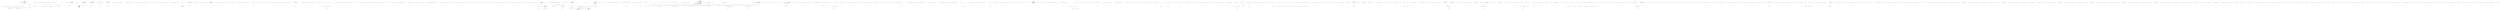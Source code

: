 digraph  {
n109 [label="System.StringComparer", span=""];
n110 [label="System.Collections.Generic.IEnumerable<CommandLine.Core.OptionSpecification>", span=""];
n111 [label="System.StringComparer", span=""];
n112 [label=optionSpecs, span=""];
n113 [label="System.Globalization.CultureInfo", span=""];
n114 [label=token, span=""];
n0 [cluster="CommandLine.Core.InstanceBuilder.Build<T>(System.Func<T>, System.Collections.Generic.IEnumerable<string>, System.StringComparer, System.Globalization.CultureInfo)", label="Entry CommandLine.Core.InstanceBuilder.Build<T>(System.Func<T>, System.Collections.Generic.IEnumerable<string>, System.StringComparer, System.Globalization.CultureInfo)", span="12-12"];
n1 [cluster="CommandLine.Core.InstanceBuilder.Build<T>(System.Func<T>, System.Collections.Generic.IEnumerable<string>, System.StringComparer, System.Globalization.CultureInfo)", label="return InstanceBuilder.Build(\r\n                factory,\r\n                (args, optionSpecs) =>\r\n                    {\r\n                        var tokens = Tokenizer.Tokenize(args, name => NameLookup.Contains(name, optionSpecs, nameComparer));\r\n                        var explodedTokens = Tokenizer.ExplodeOptionList(\r\n                            tokens,\r\n                            name => NameLookup.WithSeparator(name, optionSpecs, nameComparer));\r\n                        return explodedTokens;\r\n                    },\r\n                arguments,\r\n                nameComparer,\r\n                parsingCulture);", span="18-30"];
n5 [cluster="lambda expression", label="var tokens = Tokenizer.Tokenize(args, name => NameLookup.Contains(name, optionSpecs, nameComparer))", span="22-22"];
n12 [cluster="lambda expression", label="NameLookup.Contains(name, optionSpecs, nameComparer)", span="22-22"];
n6 [cluster="lambda expression", label="var explodedTokens = Tokenizer.ExplodeOptionList(\r\n                            tokens,\r\n                            name => NameLookup.WithSeparator(name, optionSpecs, nameComparer))", span="23-25"];
n16 [cluster="lambda expression", label="NameLookup.WithSeparator(name, optionSpecs, nameComparer)", span="25-25"];
n2 [cluster="CommandLine.Core.InstanceBuilder.Build<T>(System.Func<T>, System.Collections.Generic.IEnumerable<string>, System.StringComparer, System.Globalization.CultureInfo)", label="Exit CommandLine.Core.InstanceBuilder.Build<T>(System.Func<T>, System.Collections.Generic.IEnumerable<string>, System.StringComparer, System.Globalization.CultureInfo)", span="12-12"];
n3 [cluster="CommandLine.Core.InstanceBuilder.Build<T>(System.Func<T>, System.Func<System.Collections.Generic.IEnumerable<string>, System.Collections.Generic.IEnumerable<CommandLine.Core.OptionSpecification>, CommandLine.Core.StatePair<System.Collections.Generic.IEnumerable<CommandLine.Core.Token>>>, System.Collections.Generic.IEnumerable<string>, System.StringComparer, System.Globalization.CultureInfo)", label="Entry CommandLine.Core.InstanceBuilder.Build<T>(System.Func<T>, System.Func<System.Collections.Generic.IEnumerable<string>, System.Collections.Generic.IEnumerable<CommandLine.Core.OptionSpecification>, CommandLine.Core.StatePair<System.Collections.Generic.IEnumerable<CommandLine.Core.Token>>>, System.Collections.Generic.IEnumerable<string>, System.StringComparer, System.Globalization.CultureInfo)", span="33-33"];
n4 [cluster="lambda expression", label="Entry lambda expression", span="20-27"];
n9 [cluster="CommandLine.Core.Tokenizer.Tokenize(System.Collections.Generic.IEnumerable<string>, System.Func<string, bool>)", label="Entry CommandLine.Core.Tokenizer.Tokenize(System.Collections.Generic.IEnumerable<string>, System.Func<string, bool>)", span="11-11"];
n11 [cluster="lambda expression", label="Entry lambda expression", span="22-22"];
n7 [cluster="lambda expression", label="return explodedTokens;", span="26-26"];
n10 [cluster="CommandLine.Core.Tokenizer.ExplodeOptionList(CommandLine.Core.StatePair<System.Collections.Generic.IEnumerable<CommandLine.Core.Token>>, System.Func<string, CommandLine.Infrastructure.Maybe<char>>)", label="Entry CommandLine.Core.Tokenizer.ExplodeOptionList(CommandLine.Core.StatePair<System.Collections.Generic.IEnumerable<CommandLine.Core.Token>>, System.Func<string, CommandLine.Infrastructure.Maybe<char>>)", span="52-52"];
n15 [cluster="lambda expression", label="Entry lambda expression", span="25-25"];
n8 [cluster="lambda expression", label="Exit lambda expression", span="20-27"];
n13 [cluster="lambda expression", label="Exit lambda expression", span="22-22"];
n14 [cluster="CommandLine.Core.NameLookup.Contains(string, System.Collections.Generic.IEnumerable<CommandLine.Core.OptionSpecification>, System.StringComparer)", label="Entry CommandLine.Core.NameLookup.Contains(string, System.Collections.Generic.IEnumerable<CommandLine.Core.OptionSpecification>, System.StringComparer)", span="12-12"];
n17 [cluster="lambda expression", label="Exit lambda expression", span="25-25"];
n18 [cluster="CommandLine.Core.NameLookup.WithSeparator(string, System.Collections.Generic.IEnumerable<CommandLine.Core.OptionSpecification>, System.StringComparer)", label="Entry CommandLine.Core.NameLookup.WithSeparator(string, System.Collections.Generic.IEnumerable<CommandLine.Core.OptionSpecification>, System.StringComparer)", span="19-19"];
n19 [cluster="CommandLine.Core.InstanceBuilder.Build<T>(System.Func<T>, System.Func<System.Collections.Generic.IEnumerable<string>, System.Collections.Generic.IEnumerable<CommandLine.Core.OptionSpecification>, CommandLine.Core.StatePair<System.Collections.Generic.IEnumerable<CommandLine.Core.Token>>>, System.Collections.Generic.IEnumerable<string>, System.StringComparer, System.Globalization.CultureInfo)", label="var instance = factory()", span="40-40"];
n20 [cluster="CommandLine.Core.InstanceBuilder.Build<T>(System.Func<T>, System.Func<System.Collections.Generic.IEnumerable<string>, System.Collections.Generic.IEnumerable<CommandLine.Core.OptionSpecification>, CommandLine.Core.StatePair<System.Collections.Generic.IEnumerable<CommandLine.Core.Token>>>, System.Collections.Generic.IEnumerable<string>, System.StringComparer, System.Globalization.CultureInfo)", label="arguments.Any() && nameComparer.Equals(''--help'', arguments.First())", span="42-42"];
n24 [cluster="CommandLine.Core.InstanceBuilder.Build<T>(System.Func<T>, System.Func<System.Collections.Generic.IEnumerable<string>, System.Collections.Generic.IEnumerable<CommandLine.Core.OptionSpecification>, CommandLine.Core.StatePair<System.Collections.Generic.IEnumerable<CommandLine.Core.Token>>>, System.Collections.Generic.IEnumerable<string>, System.StringComparer, System.Globalization.CultureInfo)", label="var tokenizerResult = tokenizer(arguments, optionSpecs)", span="57-57"];
n27 [cluster="CommandLine.Core.InstanceBuilder.Build<T>(System.Func<T>, System.Func<System.Collections.Generic.IEnumerable<string>, System.Collections.Generic.IEnumerable<CommandLine.Core.OptionSpecification>, CommandLine.Core.StatePair<System.Collections.Generic.IEnumerable<CommandLine.Core.Token>>>, System.Collections.Generic.IEnumerable<string>, System.StringComparer, System.Globalization.CultureInfo)", label="var optionSpecProps = OptionMapper.MapValues(\r\n                (from pt in specProps where pt.Specification.IsOption() select pt),\r\n                partitions.Options,\r\n                (vals, type, isScalar) => TypeConverter.ChangeType(vals, type, isScalar, parsingCulture),\r\n                nameComparer)", span="65-69"];
n70 [cluster="lambda expression", label="TypeConverter.ChangeType(vals, type, isScalar, parsingCulture)", span="68-68"];
n28 [cluster="CommandLine.Core.InstanceBuilder.Build<T>(System.Func<T>, System.Func<System.Collections.Generic.IEnumerable<string>, System.Collections.Generic.IEnumerable<CommandLine.Core.OptionSpecification>, CommandLine.Core.StatePair<System.Collections.Generic.IEnumerable<CommandLine.Core.Token>>>, System.Collections.Generic.IEnumerable<string>, System.StringComparer, System.Globalization.CultureInfo)", label="var valueSpecProps = ValueMapper.MapValues(\r\n                (from pt in specProps where pt.Specification.IsValue() select pt),\r\n                    partitions.Values,\r\n                (vals, type, isScalar) => TypeConverter.ChangeType(vals, type, isScalar, parsingCulture))", span="71-74"];
n74 [cluster="lambda expression", label="TypeConverter.ChangeType(vals, type, isScalar, parsingCulture)", span="74-74"];
n29 [cluster="CommandLine.Core.InstanceBuilder.Build<T>(System.Func<T>, System.Func<System.Collections.Generic.IEnumerable<string>, System.Collections.Generic.IEnumerable<CommandLine.Core.OptionSpecification>, CommandLine.Core.StatePair<System.Collections.Generic.IEnumerable<CommandLine.Core.Token>>>, System.Collections.Generic.IEnumerable<string>, System.StringComparer, System.Globalization.CultureInfo)", label="var missingValueErrors = from token in partitions.Errors\r\n                                     select new MissingValueOptionError(\r\n                                         NameInfo.FromOptionSpecification(optionSpecs.Single(o => token.Text.MatchName(o.ShortName, o.LongName, nameComparer))))", span="76-78"];
n77 [cluster="lambda expression", label="token.Text.MatchName(o.ShortName, o.LongName, nameComparer)", span="78-78"];
n35 [cluster="System.Func<TResult>.Invoke()", label="Entry System.Func<TResult>.Invoke()", span="0-0"];
n21 [cluster="CommandLine.Core.InstanceBuilder.Build<T>(System.Func<T>, System.Func<System.Collections.Generic.IEnumerable<string>, System.Collections.Generic.IEnumerable<CommandLine.Core.OptionSpecification>, CommandLine.Core.StatePair<System.Collections.Generic.IEnumerable<CommandLine.Core.Token>>>, System.Collections.Generic.IEnumerable<string>, System.StringComparer, System.Globalization.CultureInfo)", label="return ParserResult.Create(\r\n                    ParserResultType.Options,\r\n                    instance,\r\n                    new[] { new HelpRequestedError() });", span="44-47"];
n22 [cluster="CommandLine.Core.InstanceBuilder.Build<T>(System.Func<T>, System.Func<System.Collections.Generic.IEnumerable<string>, System.Collections.Generic.IEnumerable<CommandLine.Core.OptionSpecification>, CommandLine.Core.StatePair<System.Collections.Generic.IEnumerable<CommandLine.Core.Token>>>, System.Collections.Generic.IEnumerable<string>, System.StringComparer, System.Globalization.CultureInfo)", label="var specProps = instance.GetType().GetSpecifications(pi => SpecificationProperty.Create(\r\n                    Specification.FromProperty(pi), pi, Maybe.Nothing<object>()))", span="50-51"];
n36 [cluster="System.Collections.Generic.IEnumerable<TSource>.Any<TSource>()", label="Entry System.Collections.Generic.IEnumerable<TSource>.Any<TSource>()", span="0-0"];
n37 [cluster="System.Collections.Generic.IEnumerable<TSource>.First<TSource>()", label="Entry System.Collections.Generic.IEnumerable<TSource>.First<TSource>()", span="0-0"];
n38 [cluster="System.StringComparer.Equals(string, string)", label="Entry System.StringComparer.Equals(string, string)", span="0-0"];
n23 [cluster="CommandLine.Core.InstanceBuilder.Build<T>(System.Func<T>, System.Func<System.Collections.Generic.IEnumerable<string>, System.Collections.Generic.IEnumerable<CommandLine.Core.OptionSpecification>, CommandLine.Core.StatePair<System.Collections.Generic.IEnumerable<CommandLine.Core.Token>>>, System.Collections.Generic.IEnumerable<string>, System.StringComparer, System.Globalization.CultureInfo)", label="var optionSpecs = (from pt in specProps select pt.Specification)\r\n                .ThrowingValidate(SpecificationGuards.Lookup)\r\n                .OfType<OptionSpecification>()", span="53-55"];
n41 [cluster="object.GetType()", label="Entry object.GetType()", span="0-0"];
n42 [cluster="System.Type.GetSpecifications<T>(System.Func<System.Reflection.PropertyInfo, T>)", label="Entry System.Type.GetSpecifications<T>(System.Func<System.Reflection.PropertyInfo, T>)", span="12-12"];
n59 [cluster="lambda expression", label="Entry lambda expression", span="50-51"];
n43 [cluster="Unk.ThrowingValidate", label="Entry Unk.ThrowingValidate", span=""];
n44 [cluster="System.Collections.IEnumerable.OfType<TResult>()", label="Entry System.Collections.IEnumerable.OfType<TResult>()", span="0-0"];
n25 [cluster="CommandLine.Core.InstanceBuilder.Build<T>(System.Func<T>, System.Func<System.Collections.Generic.IEnumerable<string>, System.Collections.Generic.IEnumerable<CommandLine.Core.OptionSpecification>, CommandLine.Core.StatePair<System.Collections.Generic.IEnumerable<CommandLine.Core.Token>>>, System.Collections.Generic.IEnumerable<string>, System.StringComparer, System.Globalization.CultureInfo)", label="var tokens = tokenizerResult.Value", span="59-59"];
n45 [cluster="System.Func<T1, T2, TResult>.Invoke(T1, T2)", label="Entry System.Func<T1, T2, TResult>.Invoke(T1, T2)", span="0-0"];
n33 [cluster="CommandLine.Core.InstanceBuilder.Build<T>(System.Func<T>, System.Func<System.Collections.Generic.IEnumerable<string>, System.Collections.Generic.IEnumerable<CommandLine.Core.OptionSpecification>, CommandLine.Core.StatePair<System.Collections.Generic.IEnumerable<CommandLine.Core.Token>>>, System.Collections.Generic.IEnumerable<string>, System.StringComparer, System.Globalization.CultureInfo)", label="return ParserResult.Create(\r\n                ParserResultType.Options,\r\n                instance,\r\n                tokenizerResult.Errors\r\n                    .Concat(missingValueErrors)\r\n                    .Concat(optionSpecProps.Errors)\r\n                    .Concat(valueSpecProps.Errors)\r\n                    .Concat(validationErrors));", span="98-105"];
n46 [cluster="CommandLine.Core.TokenPartitioner.Partition(System.Collections.Generic.IEnumerable<CommandLine.Core.Token>, System.Func<string, CommandLine.Infrastructure.Maybe<CommandLine.Core.TypeDescriptor>>)", label="Entry CommandLine.Core.TokenPartitioner.Partition(System.Collections.Generic.IEnumerable<CommandLine.Core.Token>, System.Func<string, CommandLine.Infrastructure.Maybe<CommandLine.Core.TypeDescriptor>>)", span="12-12"];
n65 [cluster="lambda expression", label="Entry lambda expression", span="63-63"];
n47 [cluster="CommandLine.Core.Specification.IsOption()", label="Entry CommandLine.Core.Specification.IsOption()", span="11-11"];
n48 [cluster="Unk.MapValues", label="Entry Unk.MapValues", span=""];
n69 [cluster="lambda expression", label="Entry lambda expression", span="68-68"];
n30 [cluster="CommandLine.Core.InstanceBuilder.Build<T>(System.Func<T>, System.Func<System.Collections.Generic.IEnumerable<string>, System.Collections.Generic.IEnumerable<CommandLine.Core.OptionSpecification>, CommandLine.Core.StatePair<System.Collections.Generic.IEnumerable<CommandLine.Core.Token>>>, System.Collections.Generic.IEnumerable<string>, System.StringComparer, System.Globalization.CultureInfo)", label="var specPropsWithValue = optionSpecProps.Value.Concat(valueSpecProps.Value)", span="80-80"];
n49 [cluster="CommandLine.Core.Specification.IsValue()", label="Entry CommandLine.Core.Specification.IsValue()", span="18-18"];
n73 [cluster="lambda expression", label="Entry lambda expression", span="74-74"];
n50 [cluster="CommandLine.MissingValueOptionError.MissingValueOptionError(CommandLine.NameInfo)", label="Entry CommandLine.MissingValueOptionError.MissingValueOptionError(CommandLine.NameInfo)", span="261-261"];
n51 [cluster="Unk.Single", label="Entry Unk.Single", span=""];
n52 [cluster="Unk.FromOptionSpecification", label="Entry Unk.FromOptionSpecification", span=""];
n76 [cluster="lambda expression", label="Entry lambda expression", span="78-78"];
n53 [cluster="System.Collections.Generic.IEnumerable<TSource>.Concat<TSource>(System.Collections.Generic.IEnumerable<TSource>)", label="Entry System.Collections.Generic.IEnumerable<TSource>.Concat<TSource>(System.Collections.Generic.IEnumerable<TSource>)", span="0-0"];
n32 [cluster="CommandLine.Core.InstanceBuilder.Build<T>(System.Func<T>, System.Func<System.Collections.Generic.IEnumerable<string>, System.Collections.Generic.IEnumerable<CommandLine.Core.OptionSpecification>, CommandLine.Core.StatePair<System.Collections.Generic.IEnumerable<CommandLine.Core.Token>>>, System.Collections.Generic.IEnumerable<string>, System.StringComparer, System.Globalization.CultureInfo)", label="var validationErrors = specPropsWithValue.Validate(SpecificationPropertyRules.Lookup)\r\n                .OfType<Just<Error>>().Select(e => e.Value)", span="95-96"];
n54 [cluster="T.SetProperties<T>(System.Collections.Generic.IEnumerable<CommandLine.Core.SpecificationProperty>, System.Func<CommandLine.Core.SpecificationProperty, bool>, System.Func<CommandLine.Core.SpecificationProperty, object>)", label="Entry T.SetProperties<T>(System.Collections.Generic.IEnumerable<CommandLine.Core.SpecificationProperty>, System.Func<CommandLine.Core.SpecificationProperty, bool>, System.Func<CommandLine.Core.SpecificationProperty, object>)", span="42-42"];
n80 [cluster="lambda expression", label="Entry lambda expression", span="84-84"];
n84 [cluster="lambda expression", label="Entry lambda expression", span="85-85"];
n88 [cluster="lambda expression", label="Entry lambda expression", span="87-87"];
n92 [cluster="lambda expression", label="Entry lambda expression", span="88-88"];
n95 [cluster="lambda expression", label="Entry lambda expression", span="90-92"];
n100 [cluster="lambda expression", label="Entry lambda expression", span="93-93"];
n55 [cluster="System.Collections.Generic.IEnumerable<CommandLine.Core.SpecificationProperty>.Validate(System.Collections.Generic.IEnumerable<System.Func<System.Collections.Generic.IEnumerable<CommandLine.Core.SpecificationProperty>, System.Collections.Generic.IEnumerable<CommandLine.Infrastructure.Maybe<CommandLine.Error>>>>)", label="Entry System.Collections.Generic.IEnumerable<CommandLine.Core.SpecificationProperty>.Validate(System.Collections.Generic.IEnumerable<System.Func<System.Collections.Generic.IEnumerable<CommandLine.Core.SpecificationProperty>, System.Collections.Generic.IEnumerable<CommandLine.Infrastructure.Maybe<CommandLine.Error>>>>)", span="44-44"];
n56 [cluster="Unk.Select", label="Entry Unk.Select", span=""];
n106 [cluster="lambda expression", label="Entry lambda expression", span="96-96"];
n34 [cluster="CommandLine.Core.InstanceBuilder.Build<T>(System.Func<T>, System.Func<System.Collections.Generic.IEnumerable<string>, System.Collections.Generic.IEnumerable<CommandLine.Core.OptionSpecification>, CommandLine.Core.StatePair<System.Collections.Generic.IEnumerable<CommandLine.Core.Token>>>, System.Collections.Generic.IEnumerable<string>, System.StringComparer, System.Globalization.CultureInfo)", label="Exit CommandLine.Core.InstanceBuilder.Build<T>(System.Func<T>, System.Func<System.Collections.Generic.IEnumerable<string>, System.Collections.Generic.IEnumerable<CommandLine.Core.OptionSpecification>, CommandLine.Core.StatePair<System.Collections.Generic.IEnumerable<CommandLine.Core.Token>>>, System.Collections.Generic.IEnumerable<string>, System.StringComparer, System.Globalization.CultureInfo)", span="33-33"];
n57 [cluster="Unk.Concat", label="Entry Unk.Concat", span=""];
n58 [cluster="Unk.Create", label="Entry Unk.Create", span=""];
n39 [cluster="CommandLine.HelpRequestedError.HelpRequestedError()", label="Entry CommandLine.HelpRequestedError.HelpRequestedError()", span="338-338"];
n40 [cluster="CommandLine.ParserResult.Create<T>(CommandLine.ParserResultType, T, System.Collections.Generic.IEnumerable<CommandLine.Error>)", label="Entry CommandLine.ParserResult.Create<T>(CommandLine.ParserResultType, T, System.Collections.Generic.IEnumerable<CommandLine.Error>)", span="103-103"];
n60 [cluster="lambda expression", label="SpecificationProperty.Create(\r\n                    Specification.FromProperty(pi), pi, Maybe.Nothing<object>())", span="50-51"];
n61 [cluster="lambda expression", label="Exit lambda expression", span="50-51"];
n62 [cluster="CommandLine.Core.Specification.FromProperty(System.Reflection.PropertyInfo)", label="Entry CommandLine.Core.Specification.FromProperty(System.Reflection.PropertyInfo)", span="74-74"];
n63 [cluster="CommandLine.Infrastructure.Maybe.Nothing<T>()", label="Entry CommandLine.Infrastructure.Maybe.Nothing<T>()", span="66-66"];
n64 [cluster="CommandLine.Core.SpecificationProperty.Create(CommandLine.Core.Specification, System.Reflection.PropertyInfo, CommandLine.Infrastructure.Maybe<object>)", label="Entry CommandLine.Core.SpecificationProperty.Create(CommandLine.Core.Specification, System.Reflection.PropertyInfo, CommandLine.Infrastructure.Maybe<object>)", span="21-21"];
n67 [cluster="lambda expression", label="Exit lambda expression", span="63-63"];
n68 [cluster="CommandLine.Core.TypeLookup.GetDescriptorInfo(string, System.Collections.Generic.IEnumerable<CommandLine.Core.OptionSpecification>, System.StringComparer)", label="Entry CommandLine.Core.TypeLookup.GetDescriptorInfo(string, System.Collections.Generic.IEnumerable<CommandLine.Core.OptionSpecification>, System.StringComparer)", span="11-11"];
n71 [cluster="lambda expression", label="Exit lambda expression", span="68-68"];
n72 [cluster="CommandLine.Core.TypeConverter.ChangeType(System.Collections.Generic.IEnumerable<string>, System.Type, bool, System.Globalization.CultureInfo)", label="Entry CommandLine.Core.TypeConverter.ChangeType(System.Collections.Generic.IEnumerable<string>, System.Type, bool, System.Globalization.CultureInfo)", span="12-12"];
n75 [cluster="lambda expression", label="Exit lambda expression", span="74-74"];
n78 [cluster="lambda expression", label="Exit lambda expression", span="78-78"];
n79 [cluster="string.MatchName(string, string, System.StringComparer)", label="Entry string.MatchName(string, string, System.StringComparer)", span="8-8"];
n81 [cluster="lambda expression", label="sp.Value.IsJust()", span="84-84"];
n82 [cluster="lambda expression", label="Exit lambda expression", span="84-84"];
n83 [cluster="CommandLine.Infrastructure.Maybe<T>.IsJust<T>()", label="Entry CommandLine.Infrastructure.Maybe<T>.IsJust<T>()", span="152-152"];
n85 [cluster="lambda expression", label="sp.Value.FromJust()", span="85-85"];
n86 [cluster="lambda expression", label="Exit lambda expression", span="85-85"];
n87 [cluster="CommandLine.Infrastructure.Maybe<T>.FromJust<T>(System.Exception)", label="Entry CommandLine.Infrastructure.Maybe<T>.FromJust<T>(System.Exception)", span="137-137"];
n89 [cluster="lambda expression", label="sp.Value.IsNothing() && sp.Specification.DefaultValue.IsJust()", span="87-87"];
n90 [cluster="lambda expression", label="Exit lambda expression", span="87-87"];
n91 [cluster="CommandLine.Infrastructure.Maybe<T>.IsNothing<T>()", label="Entry CommandLine.Infrastructure.Maybe<T>.IsNothing<T>()", span="147-147"];
n93 [cluster="lambda expression", label="sp.Specification.DefaultValue.FromJust()", span="88-88"];
n94 [cluster="lambda expression", label="Exit lambda expression", span="88-88"];
n97 [cluster="lambda expression", label="Exit lambda expression", span="90-92"];
n98 [cluster="System.Type.ToDescriptor()", label="Entry System.Type.ToDescriptor()", span="22-22"];
n99 [cluster="CommandLine.Infrastructure.Maybe<T>.MatchNothing()", label="Entry CommandLine.Infrastructure.Maybe<T>.MatchNothing()", span="26-26"];
n101 [cluster="lambda expression", label="sp.Property.PropertyType.GetGenericArguments().Single().CreateEmptyArray()", span="93-93"];
n102 [cluster="lambda expression", label="Exit lambda expression", span="93-93"];
n103 [cluster="System.Type.GetGenericArguments()", label="Entry System.Type.GetGenericArguments()", span="0-0"];
n104 [cluster="System.Collections.Generic.IEnumerable<TSource>.Single<TSource>()", label="Entry System.Collections.Generic.IEnumerable<TSource>.Single<TSource>()", span="0-0"];
n105 [cluster="System.Type.CreateEmptyArray()", label="Entry System.Type.CreateEmptyArray()", span="83-83"];
n107 [cluster="lambda expression", label="e.Value", span="96-96"];
n108 [cluster="lambda expression", label="Exit lambda expression", span="96-96"];
d59 [cluster="CommandLine.Core.Tokenizer.ExplodeOptionList(RailwaySharp.ErrorHandling.Result<System.Collections.Generic.IEnumerable<CommandLine.Core.Token>, CommandLine.Error>, System.Func<string, CSharpx.Maybe<char>>)", color=green, community=0, label="var replaces = tokens.Select((t, i) =>\r\n                optionSequenceWithSeparatorLookup(t.Text)\r\n                    .Return(sep => Tuple.Create(i + 1, sep),\r\n                        Tuple.Create(-1, '\0'))).SkipWhile(x => x.Item1 < 0)", prediction=0, span="63-66"];
d57 [cluster="CommandLine.Core.Tokenizer.ExplodeOptionList(RailwaySharp.ErrorHandling.Result<System.Collections.Generic.IEnumerable<CommandLine.Core.Token>, CommandLine.Error>, System.Func<string, CSharpx.Maybe<char>>)", label="Entry CommandLine.Core.Tokenizer.ExplodeOptionList(RailwaySharp.ErrorHandling.Result<System.Collections.Generic.IEnumerable<CommandLine.Core.Token>, CommandLine.Error>, System.Func<string, CSharpx.Maybe<char>>)", span="57-57"];
d58 [cluster="CommandLine.Core.Tokenizer.ExplodeOptionList(RailwaySharp.ErrorHandling.Result<System.Collections.Generic.IEnumerable<CommandLine.Core.Token>, CommandLine.Error>, System.Func<string, CSharpx.Maybe<char>>)", label="var tokens = tokenizerResult.SucceededWith()", span="61-61"];
d60 [cluster="CommandLine.Core.Tokenizer.ExplodeOptionList(RailwaySharp.ErrorHandling.Result<System.Collections.Generic.IEnumerable<CommandLine.Core.Token>, CommandLine.Error>, System.Func<string, CSharpx.Maybe<char>>)", label="var exploded = tokens.Select((t, i) =>\r\n                        replaces.FirstOrDefault(x => x.Item1 == i).ToMaybe()\r\n                            .Return(r => t.Text.Split(r.Item2).Select(Token.Value),\r\n                                Enumerable.Empty<Token>().Concat(new[] { t })))", span="68-71"];
d42 [cluster="Unk.Select", label="Entry Unk.Select", span=""];
d65 [cluster="Unk.SkipWhile", label="Entry Unk.SkipWhile", span=""];
d68 [cluster="lambda expression", label="Entry lambda expression", span="63-66"];
d77 [cluster="lambda expression", label="Entry lambda expression", span="66-66"];
d81 [cluster="lambda expression", label="replaces.FirstOrDefault(x => x.Item1 == i).ToMaybe()\r\n                            .Return(r => t.Text.Split(r.Item2).Select(Token.Value),\r\n                                Enumerable.Empty<Token>().Concat(new[] { t }))", span="69-71"];
d98 [cluster="CommandLine.Core.Tokenizer.Normalize(System.Collections.Generic.IEnumerable<CommandLine.Core.Token>, System.Func<string, bool>)", color=green, community=0, label="var indexes =\r\n                from i in\r\n                    tokens.Select(\r\n                        (t, i) =>\r\n                        {\r\n                            var prev = tokens.ElementAtOrDefault(i - 1).ToMaybe();\r\n                            return t.IsValue() && ((Value)t).ExplicitlyAssigned\r\n                                   && prev.Return(p => p.IsName() && !nameLookup(p.Text), false)\r\n                                ? Maybe.Just(i)\r\n                                : Maybe.Nothing<int>();\r\n                        }).Where(i => i.IsJust())\r\n                select i.FromJust()", prediction=1, span="81-92"];
d97 [cluster="CommandLine.Core.Tokenizer.Normalize(System.Collections.Generic.IEnumerable<CommandLine.Core.Token>, System.Func<string, bool>)", label="Entry CommandLine.Core.Tokenizer.Normalize(System.Collections.Generic.IEnumerable<CommandLine.Core.Token>, System.Func<string, bool>)", span="78-78"];
d99 [cluster="CommandLine.Core.Tokenizer.Normalize(System.Collections.Generic.IEnumerable<CommandLine.Core.Token>, System.Func<string, bool>)", label="var toExclude =\r\n                from t in\r\n                    tokens.Select((t, i) => indexes.Contains(i) ? Maybe.Just(t) : Maybe.Nothing<Token>())\r\n                        .Where(t => t.IsJust())\r\n                select t.FromJust()", span="94-98"];
d23 [cluster="Unk.Where", label="Entry Unk.Where", span=""];
d103 [cluster="Unk.FromJust", label="Entry Unk.FromJust", span=""];
d105 [cluster="lambda expression", label="Entry lambda expression", span="84-91"];
d119 [cluster="lambda expression", label="Entry lambda expression", span="91-91"];
d124 [cluster="lambda expression", label="indexes.Contains(i) ? Maybe.Just(t) : Maybe.Nothing<Token>()", span="96-96"];
d120 [cluster="lambda expression", color=green, community=0, label="i.IsJust()", prediction=2, span="91-91"];
d121 [cluster="lambda expression", label="Exit lambda expression", span="91-91"];
d122 [cluster="Unk.IsJust", label="Entry Unk.IsJust", span=""];
d63 [cluster="CommandLine.Core.Tokenizer.ExplodeOptionList(RailwaySharp.ErrorHandling.Result<System.Collections.Generic.IEnumerable<CommandLine.Core.Token>, CommandLine.Error>, System.Func<string, CSharpx.Maybe<char>>)", label="Exit CommandLine.Core.Tokenizer.ExplodeOptionList(RailwaySharp.ErrorHandling.Result<System.Collections.Generic.IEnumerable<CommandLine.Core.Token>, CommandLine.Error>, System.Func<string, CSharpx.Maybe<char>>)", span="57-57"];
d135 [cluster="lambda expression", label="var explodedTokens = Tokenizer.ExplodeOptionList(tokens, name => NameLookup.HavingSeparator(name, optionSpecs, nameComparer))", span="127-127"];
d69 [cluster="lambda expression", label="optionSequenceWithSeparatorLookup(t.Text)\r\n                    .Return(sep => Tuple.Create(i + 1, sep),\r\n                        Tuple.Create(-1, '\0'))", span="64-66"];
d62 [cluster="CommandLine.Core.Tokenizer.ExplodeOptionList(RailwaySharp.ErrorHandling.Result<System.Collections.Generic.IEnumerable<CommandLine.Core.Token>, CommandLine.Error>, System.Func<string, CSharpx.Maybe<char>>)", label="return Result.Succeed(flattened, tokenizerResult.SuccessfulMessages());", span="75-75"];
d64 [cluster="RailwaySharp.ErrorHandling.Result<TSuccess, TMessage>.SucceededWith<TSuccess, TMessage>()", label="Entry RailwaySharp.ErrorHandling.Result<TSuccess, TMessage>.SucceededWith<TSuccess, TMessage>()", span="653-653"];
d61 [cluster="CommandLine.Core.Tokenizer.ExplodeOptionList(RailwaySharp.ErrorHandling.Result<System.Collections.Generic.IEnumerable<CommandLine.Core.Token>, CommandLine.Error>, System.Func<string, CSharpx.Maybe<char>>)", label="var flattened = exploded.SelectMany(x => x)", span="73-73"];
d80 [cluster="lambda expression", label="Entry lambda expression", span="68-71"];
d34 [cluster="CommandLine.Core.Tokenizer.PreprocessDashDash(System.Collections.Generic.IEnumerable<string>, System.Func<System.Collections.Generic.IEnumerable<string>, RailwaySharp.ErrorHandling.Result<System.Collections.Generic.IEnumerable<CommandLine.Core.Token>, CommandLine.Error>>)", label="var values = arguments.SkipWhile(arg => !arg.EqualsOrdinal(''--'')).Skip(1).Select(Token.Value)", span="51-51"];
d91 [cluster="lambda expression", label="t.Text.Split(r.Item2).Select(Token.Value)", span="70-70"];
d70 [cluster="lambda expression", label="Exit lambda expression", span="63-66"];
d74 [cluster="lambda expression", label="Tuple.Create(i + 1, sep)", span="65-65"];
d79 [cluster="lambda expression", label="Exit lambda expression", span="66-66"];
d78 [cluster="lambda expression", label="x.Item1 < 0", span="66-66"];
d207 [label=replaces, span=""];
d82 [cluster="lambda expression", label="Exit lambda expression", span="68-71"];
d83 [cluster="Unk.FirstOrDefault", label="Entry Unk.FirstOrDefault", span=""];
d84 [cluster="Unk.ToMaybe", label="Entry Unk.ToMaybe", span=""];
d85 [cluster="System.Linq.Enumerable.Empty<TResult>()", label="Entry System.Linq.Enumerable.Empty<TResult>()", span="0-0"];
d86 [cluster="System.Collections.Generic.IEnumerable<TSource>.Concat<TSource>(System.Collections.Generic.IEnumerable<TSource>)", label="Entry System.Collections.Generic.IEnumerable<TSource>.Concat<TSource>(System.Collections.Generic.IEnumerable<TSource>)", span="0-0"];
d72 [cluster="Unk.Return", label="Entry Unk.Return", span=""];
d87 [cluster="lambda expression", label="Entry lambda expression", span="69-69"];
d90 [cluster="lambda expression", label="Entry lambda expression", span="70-70"];
d102 [cluster="CommandLine.Core.Tokenizer.Normalize(System.Collections.Generic.IEnumerable<CommandLine.Core.Token>, System.Func<string, bool>)", label="Exit CommandLine.Core.Tokenizer.Normalize(System.Collections.Generic.IEnumerable<CommandLine.Core.Token>, System.Func<string, bool>)", span="78-78"];
d140 [cluster="lambda expression", label="Tokenizer.Normalize(toks,\r\n                            name => NameLookup.Contains(name, optionSpecs, nameComparer) != NameLookupResult.NoOptionFound)", span="117-118"];
d106 [cluster="lambda expression", label="var prev = tokens.ElementAtOrDefault(i - 1).ToMaybe()", span="86-86"];
d107 [cluster="lambda expression", label="return t.IsValue() && ((Value)t).ExplicitlyAssigned\r\n                                   && prev.Return(p => p.IsName() && !nameLookup(p.Text), false)\r\n                                ? Maybe.Just(i)\r\n                                : Maybe.Nothing<int>();", span="87-90"];
d115 [cluster="lambda expression", label="p.IsName() && !nameLookup(p.Text)", span="88-88"];
d100 [cluster="CommandLine.Core.Tokenizer.Normalize(System.Collections.Generic.IEnumerable<CommandLine.Core.Token>, System.Func<string, bool>)", label="var normalized = tokens.Except(toExclude)", span="100-100"];
d123 [cluster="lambda expression", label="Entry lambda expression", span="96-96"];
d126 [cluster="lambda expression", label="Entry lambda expression", span="97-97"];
d12 [cluster="CommandLine.Core.Tokenizer.Tokenize(System.Collections.Generic.IEnumerable<string>, System.Func<string, CommandLine.Core.NameLookupResult>, System.Func<System.Collections.Generic.IEnumerable<CommandLine.Core.Token>, System.Collections.Generic.IEnumerable<CommandLine.Core.Token>>)", label="return Result.Succeed(normalized.Where(x => !unkTokens.Contains(x)), errors.Concat(from t in unkTokens select new UnknownOptionError(t.Text)));", span="41-41"];
d108 [cluster="lambda expression", label="Exit lambda expression", span="84-91"];
d212 [label=indexes, span=""];
d125 [cluster="lambda expression", label="Exit lambda expression", span="96-96"];
d30 [cluster="Unk.Contains", label="Entry Unk.Contains", span=""];
d112 [cluster="CSharpx.Maybe.Just<T>(T)", label="Entry CSharpx.Maybe.Just<T>(T)", span="124-124"];
d113 [cluster="CSharpx.Maybe.Nothing<T>()", label="Entry CSharpx.Maybe.Nothing<T>()", span="116-116"];
d127 [cluster="lambda expression", label="t.IsJust()", span="97-97"];
d213 [label="System.StringComparer", span=""];
d129 [cluster="CommandLine.Core.Tokenizer.ConfigureTokenizer(System.StringComparer, bool, bool)", label="Entry CommandLine.Core.Tokenizer.ConfigureTokenizer(System.StringComparer, bool, bool)", span="109-109"];
d130 [cluster="CommandLine.Core.Tokenizer.ConfigureTokenizer(System.StringComparer, bool, bool)", label="return (arguments, optionSpecs) =>\r\n                {\r\n                    var normalize = ignoreUnknownArguments\r\n                        ? toks => Tokenizer.Normalize(toks,\r\n                            name => NameLookup.Contains(name, optionSpecs, nameComparer) != NameLookupResult.NoOptionFound)\r\n                        : new Func<IEnumerable<Token>, IEnumerable<Token>>(toks => toks);\r\n\r\n                    var tokens = enableDashDash\r\n                        ? Tokenizer.PreprocessDashDash(\r\n                                arguments,\r\n                                args =>\r\n                                    Tokenizer.Tokenize(args, name => NameLookup.Contains(name, optionSpecs, nameComparer), normalize))\r\n                        : Tokenizer.Tokenize(arguments, name => NameLookup.Contains(name, optionSpecs, nameComparer), normalize);\r\n                    var explodedTokens = Tokenizer.ExplodeOptionList(tokens, name => NameLookup.HavingSeparator(name, optionSpecs, nameComparer));\r\n                    return explodedTokens;\r\n                };", span="114-129"];
d134 [cluster="lambda expression", label="var tokens = enableDashDash\r\n                        ? Tokenizer.PreprocessDashDash(\r\n                                arguments,\r\n                                args =>\r\n                                    Tokenizer.Tokenize(args, name => NameLookup.Contains(name, optionSpecs, nameComparer), normalize))\r\n                        : Tokenizer.Tokenize(arguments, name => NameLookup.Contains(name, optionSpecs, nameComparer), normalize)", span="121-126"];
d132 [cluster="lambda expression", label="Entry lambda expression", span="114-129"];
d136 [cluster="lambda expression", label="return explodedTokens;", span="128-128"];
d158 [cluster="lambda expression", label="Entry lambda expression", span="127-127"];
d205 [label="System.Func<string, CSharpx.Maybe<char>>", span=""];
d22 [cluster="System.Func<T, TResult>.Invoke(T)", label="Entry System.Func<T, TResult>.Invoke(T)", span="0-0"];
d71 [cluster="System.Tuple.Create<T1, T2>(T1, T2)", label="Entry System.Tuple.Create<T1, T2>(T1, T2)", span="0-0"];
d73 [cluster="lambda expression", label="Entry lambda expression", span="65-65"];
d67 [cluster="RailwaySharp.ErrorHandling.Result<TSuccess, TMessage>.SuccessfulMessages<TSuccess, TMessage>()", label="Entry RailwaySharp.ErrorHandling.Result<TSuccess, TMessage>.SuccessfulMessages<TSuccess, TMessage>()", span="15-15"];
d26 [cluster="Unk.Succeed", label="Entry Unk.Succeed", span=""];
d66 [cluster="Unk.SelectMany", label="Entry Unk.SelectMany", span=""];
d94 [cluster="lambda expression", label="Entry lambda expression", span="73-73"];
d88 [cluster="lambda expression", label="x.Item1 == i", span="69-69"];
d31 [cluster="CommandLine.Core.Tokenizer.PreprocessDashDash(System.Collections.Generic.IEnumerable<string>, System.Func<System.Collections.Generic.IEnumerable<string>, RailwaySharp.ErrorHandling.Result<System.Collections.Generic.IEnumerable<CommandLine.Core.Token>, CommandLine.Error>>)", label="Entry CommandLine.Core.Tokenizer.PreprocessDashDash(System.Collections.Generic.IEnumerable<string>, System.Func<System.Collections.Generic.IEnumerable<string>, RailwaySharp.ErrorHandling.Result<System.Collections.Generic.IEnumerable<CommandLine.Core.Token>, CommandLine.Error>>)", span="44-44"];
d33 [cluster="CommandLine.Core.Tokenizer.PreprocessDashDash(System.Collections.Generic.IEnumerable<string>, System.Func<System.Collections.Generic.IEnumerable<string>, RailwaySharp.ErrorHandling.Result<System.Collections.Generic.IEnumerable<CommandLine.Core.Token>, CommandLine.Error>>)", label="var tokenizerResult = tokenizer(arguments.TakeWhile(arg => !arg.EqualsOrdinal(''--'')))", span="50-50"];
d35 [cluster="CommandLine.Core.Tokenizer.PreprocessDashDash(System.Collections.Generic.IEnumerable<string>, System.Func<System.Collections.Generic.IEnumerable<string>, RailwaySharp.ErrorHandling.Result<System.Collections.Generic.IEnumerable<CommandLine.Core.Token>, CommandLine.Error>>)", label="return tokenizerResult.Map(tokens => tokens.Concat(values));", span="52-52"];
d40 [cluster="System.Collections.Generic.IEnumerable<TSource>.SkipWhile<TSource>(System.Func<TSource, bool>)", label="Entry System.Collections.Generic.IEnumerable<TSource>.SkipWhile<TSource>(System.Func<TSource, bool>)", span="0-0"];
d41 [cluster="System.Collections.Generic.IEnumerable<TSource>.Skip<TSource>(int)", label="Entry System.Collections.Generic.IEnumerable<TSource>.Skip<TSource>(int)", span="0-0"];
d51 [cluster="lambda expression", label="Entry lambda expression", span="51-51"];
d55 [cluster="lambda expression", label="tokens.Concat(values)", span="52-52"];
d209 [label="CommandLine.Core.Token", span=""];
d92 [cluster="lambda expression", label="Exit lambda expression", span="70-70"];
d93 [cluster="Unk.Split", label="Entry Unk.Split", span=""];
d206 [label=int, span=""];
d75 [cluster="lambda expression", label="Exit lambda expression", span="65-65"];
d76 [cluster="Unk.Create", label="Entry Unk.Create", span=""];
d89 [cluster="lambda expression", label="Exit lambda expression", span="69-69"];
d101 [cluster="CommandLine.Core.Tokenizer.Normalize(System.Collections.Generic.IEnumerable<CommandLine.Core.Token>, System.Func<string, bool>)", label="return normalized;", span="102-102"];
d216 [label="System.Collections.Generic.IEnumerable<CommandLine.Core.OptionSpecification>", span=""];
d133 [cluster="lambda expression", label="var normalize = ignoreUnknownArguments\r\n                        ? toks => Tokenizer.Normalize(toks,\r\n                            name => NameLookup.Contains(name, optionSpecs, nameComparer) != NameLookupResult.NoOptionFound)\r\n                        : new Func<IEnumerable<Token>, IEnumerable<Token>>(toks => toks)", span="116-119"];
d139 [cluster="lambda expression", label="Entry lambda expression", span="117-118"];
d141 [cluster="lambda expression", label="Exit lambda expression", span="117-118"];
d142 [cluster="lambda expression", label="Entry lambda expression", span="118-118"];
d210 [label="System.Collections.Generic.IEnumerable<CommandLine.Core.Token>", span=""];
d109 [cluster="System.Collections.Generic.IEnumerable<TSource>.ElementAtOrDefault<TSource>(int)", label="Entry System.Collections.Generic.IEnumerable<TSource>.ElementAtOrDefault<TSource>(int)", span="0-0"];
d110 [cluster="T.ToMaybe<T>()", label="Entry T.ToMaybe<T>()", span="249-249"];
d211 [label="System.Func<string, bool>", span=""];
d111 [cluster="CommandLine.Core.Token.IsValue()", label="Entry CommandLine.Core.Token.IsValue()", span="133-133"];
d114 [cluster="lambda expression", label="Entry lambda expression", span="88-88"];
d116 [cluster="lambda expression", label="Exit lambda expression", span="88-88"];
d117 [cluster="Unk.IsName", label="Entry Unk.IsName", span=""];
d118 [cluster="Unk.nameLookup", label="Entry Unk.nameLookup", span=""];
d104 [cluster="Unk.Except", label="Entry Unk.Except", span=""];
d128 [cluster="lambda expression", label="Exit lambda expression", span="97-97"];
d7 [cluster="CommandLine.Core.Tokenizer.Tokenize(System.Collections.Generic.IEnumerable<string>, System.Func<string, CommandLine.Core.NameLookupResult>, System.Func<System.Collections.Generic.IEnumerable<CommandLine.Core.Token>, System.Collections.Generic.IEnumerable<CommandLine.Core.Token>>)", label="var errors = new List<Error>()", span="25-25"];
d10 [cluster="CommandLine.Core.Tokenizer.Tokenize(System.Collections.Generic.IEnumerable<string>, System.Func<string, CommandLine.Core.NameLookupResult>, System.Func<System.Collections.Generic.IEnumerable<CommandLine.Core.Token>, System.Collections.Generic.IEnumerable<CommandLine.Core.Token>>)", label="var normalized = normalize(tokens)", span="37-37"];
d11 [cluster="CommandLine.Core.Tokenizer.Tokenize(System.Collections.Generic.IEnumerable<string>, System.Func<string, CommandLine.Core.NameLookupResult>, System.Func<System.Collections.Generic.IEnumerable<CommandLine.Core.Token>, System.Collections.Generic.IEnumerable<CommandLine.Core.Token>>)", label="var unkTokens = (from t in normalized where t.IsName() && nameLookup(t.Text) == NameLookupResult.NoOptionFound select t).Memorize()", span="39-39"];
d13 [cluster="CommandLine.Core.Tokenizer.Tokenize(System.Collections.Generic.IEnumerable<string>, System.Func<string, CommandLine.Core.NameLookupResult>, System.Func<System.Collections.Generic.IEnumerable<CommandLine.Core.Token>, System.Collections.Generic.IEnumerable<CommandLine.Core.Token>>)", label="Exit CommandLine.Core.Tokenizer.Tokenize(System.Collections.Generic.IEnumerable<string>, System.Func<string, CommandLine.Core.NameLookupResult>, System.Func<System.Collections.Generic.IEnumerable<CommandLine.Core.Token>, System.Collections.Generic.IEnumerable<CommandLine.Core.Token>>)", span="20-20"];
d24 [cluster="UnknownOptionError.cstr", label="Entry UnknownOptionError.cstr", span=""];
d25 [cluster="Unk.Concat", label="Entry Unk.Concat", span=""];
d28 [cluster="lambda expression", label="!unkTokens.Contains(x)", span="41-41"];
d143 [cluster="lambda expression", label="NameLookup.Contains(name, optionSpecs, nameComparer) != NameLookupResult.NoOptionFound", span="118-118"];
d150 [cluster="lambda expression", label="Tokenizer.Tokenize(args, name => NameLookup.Contains(name, optionSpecs, nameComparer), normalize)", span="125-125"];
d153 [cluster="lambda expression", label="NameLookup.Contains(name, optionSpecs, nameComparer)", span="125-125"];
d156 [cluster="lambda expression", label="NameLookup.Contains(name, optionSpecs, nameComparer)", span="126-126"];
d159 [cluster="lambda expression", label="NameLookup.HavingSeparator(name, optionSpecs, nameComparer)", span="127-127"];
d131 [cluster="CommandLine.Core.Tokenizer.ConfigureTokenizer(System.StringComparer, bool, bool)", label="Exit CommandLine.Core.Tokenizer.ConfigureTokenizer(System.StringComparer, bool, bool)", span="109-109"];
d215 [label=bool, span=""];
d3 [cluster="CommandLine.Core.Tokenizer.Tokenize(System.Collections.Generic.IEnumerable<string>, System.Func<string, CommandLine.Core.NameLookupResult>, System.Func<System.Collections.Generic.IEnumerable<CommandLine.Core.Token>, System.Collections.Generic.IEnumerable<CommandLine.Core.Token>>)", label="Entry CommandLine.Core.Tokenizer.Tokenize(System.Collections.Generic.IEnumerable<string>, System.Func<string, CommandLine.Core.NameLookupResult>, System.Func<System.Collections.Generic.IEnumerable<CommandLine.Core.Token>, System.Collections.Generic.IEnumerable<CommandLine.Core.Token>>)", span="20-20"];
d149 [cluster="lambda expression", label="Entry lambda expression", span="124-125"];
d155 [cluster="lambda expression", label="Entry lambda expression", span="126-126"];
d160 [cluster="lambda expression", label="Exit lambda expression", span="127-127"];
d36 [cluster="CommandLine.Core.Tokenizer.PreprocessDashDash(System.Collections.Generic.IEnumerable<string>, System.Func<System.Collections.Generic.IEnumerable<string>, RailwaySharp.ErrorHandling.Result<System.Collections.Generic.IEnumerable<CommandLine.Core.Token>, CommandLine.Error>>)", label="return tokenizer(arguments);", span="54-54"];
d173 [cluster="CommandLine.Core.Tokenizer.TokenizeShortName(string, System.Func<string, CommandLine.Core.NameLookupResult>)", label="var r = nameLookup(n)", span="156-156"];
d96 [cluster="lambda expression", label="Exit lambda expression", span="73-73"];
d95 [cluster="lambda expression", label=x, span="73-73"];
d208 [label=int, span=""];
d37 [cluster="CommandLine.Core.Tokenizer.PreprocessDashDash(System.Collections.Generic.IEnumerable<string>, System.Func<System.Collections.Generic.IEnumerable<string>, RailwaySharp.ErrorHandling.Result<System.Collections.Generic.IEnumerable<CommandLine.Core.Token>, CommandLine.Error>>)", label="Exit CommandLine.Core.Tokenizer.PreprocessDashDash(System.Collections.Generic.IEnumerable<string>, System.Func<System.Collections.Generic.IEnumerable<string>, RailwaySharp.ErrorHandling.Result<System.Collections.Generic.IEnumerable<CommandLine.Core.Token>, CommandLine.Error>>)", span="44-44"];
d32 [cluster="CommandLine.Core.Tokenizer.PreprocessDashDash(System.Collections.Generic.IEnumerable<string>, System.Func<System.Collections.Generic.IEnumerable<string>, RailwaySharp.ErrorHandling.Result<System.Collections.Generic.IEnumerable<CommandLine.Core.Token>, CommandLine.Error>>)", label="arguments.Any(arg => arg.EqualsOrdinal(''--''))", span="48-48"];
d39 [cluster="System.Collections.Generic.IEnumerable<TSource>.TakeWhile<TSource>(System.Func<TSource, bool>)", label="Entry System.Collections.Generic.IEnumerable<TSource>.TakeWhile<TSource>(System.Func<TSource, bool>)", span="0-0"];
d48 [cluster="lambda expression", label="Entry lambda expression", span="50-50"];
d43 [cluster="RailwaySharp.ErrorHandling.Result<TSuccess, TMessage>.Map<TSuccess, TMessage, TResult>(System.Func<TSuccess, TResult>)", label="Entry RailwaySharp.ErrorHandling.Result<TSuccess, TMessage>.Map<TSuccess, TMessage, TResult>(System.Func<TSuccess, TResult>)", span="534-534"];
d54 [cluster="lambda expression", label="Entry lambda expression", span="52-52"];
d53 [cluster="lambda expression", label="Exit lambda expression", span="51-51"];
d52 [cluster="lambda expression", label="!arg.EqualsOrdinal(''--'')", span="51-51"];
d204 [label=values, span=""];
d56 [cluster="lambda expression", label="Exit lambda expression", span="52-52"];
d214 [label=bool, span=""];
d138 [cluster="Func<IEnumerable<Token>, IEnumerable<Token>>.cstr", label="Entry Func<IEnumerable<Token>, IEnumerable<Token>>.cstr", span=""];
d147 [cluster="lambda expression", label=toks, span="119-119"];
d144 [cluster="lambda expression", label="Exit lambda expression", span="118-118"];
d8 [cluster="CommandLine.Core.Tokenizer.Tokenize(System.Collections.Generic.IEnumerable<string>, System.Func<string, CommandLine.Core.NameLookupResult>, System.Func<System.Collections.Generic.IEnumerable<CommandLine.Core.Token>, System.Collections.Generic.IEnumerable<CommandLine.Core.Token>>)", label="Action<Error> onError = errors.Add", span="26-26"];
d14 [cluster="System.Collections.Generic.List<T>.List()", label="Entry System.Collections.Generic.List<T>.List()", span="0-0"];
d9 [cluster="CommandLine.Core.Tokenizer.Tokenize(System.Collections.Generic.IEnumerable<string>, System.Func<string, CommandLine.Core.NameLookupResult>, System.Func<System.Collections.Generic.IEnumerable<CommandLine.Core.Token>, System.Collections.Generic.IEnumerable<CommandLine.Core.Token>>)", label="var tokens = (from arg in arguments\r\n                          from token in !arg.StartsWith(''-'', StringComparison.Ordinal)\r\n                               ? new[] { Token.Value(arg) }\r\n                               : arg.StartsWith(''--'', StringComparison.Ordinal)\r\n                                     ? TokenizeLongName(arg, onError)\r\n                                     : TokenizeShortName(arg, nameLookup)\r\n                          select token)\r\n                            .Memorize()", span="28-35"];
d20 [cluster="Unk.normalize", label="Entry Unk.normalize", span=""];
d21 [cluster="CommandLine.Core.Token.IsName()", label="Entry CommandLine.Core.Token.IsName()", span="128-128"];
d19 [cluster="Unk.Memorize", label="Entry Unk.Memorize", span=""];
d203 [label=unkTokens, span=""];
d217 [label=normalize, span=""];
d151 [cluster="lambda expression", label="Exit lambda expression", span="124-125"];
d152 [cluster="lambda expression", label="Entry lambda expression", span="125-125"];
d157 [cluster="lambda expression", label="Exit lambda expression", span="126-126"];
d161 [cluster="CommandLine.Core.NameLookup.HavingSeparator(string, System.Collections.Generic.IEnumerable<CommandLine.Core.OptionSpecification>, System.StringComparer)", label="Entry CommandLine.Core.NameLookup.HavingSeparator(string, System.Collections.Generic.IEnumerable<CommandLine.Core.OptionSpecification>, System.StringComparer)", span="27-27"];
d1 [cluster="CommandLine.Core.Tokenizer.Tokenize(System.Collections.Generic.IEnumerable<string>, System.Func<string, CommandLine.Core.NameLookupResult>)", label="return Tokenizer.Tokenize(arguments, nameLookup, tokens => tokens);", span="17-17"];
d18 [cluster="CommandLine.Core.Tokenizer.TokenizeShortName(string, System.Func<string, CommandLine.Core.NameLookupResult>)", label="Entry CommandLine.Core.Tokenizer.TokenizeShortName(string, System.Func<string, CommandLine.Core.NameLookupResult>)", span="132-132"];
d172 [cluster="CommandLine.Core.Tokenizer.TokenizeShortName(string, System.Func<string, CommandLine.Core.NameLookupResult>)", label="var n = new string(c, 1)", span="155-155"];
d174 [cluster="CommandLine.Core.Tokenizer.TokenizeShortName(string, System.Func<string, CommandLine.Core.NameLookupResult>)", label="i > 0 && r == NameLookupResult.NoOptionFound", span="158-158"];
d177 [cluster="CommandLine.Core.Tokenizer.TokenizeShortName(string, System.Func<string, CommandLine.Core.NameLookupResult>)", label="r == NameLookupResult.OtherOptionFound", span="162-162"];
d38 [cluster="Unk.Any", label="Entry Unk.Any", span=""];
d44 [cluster="lambda expression", label="Entry lambda expression", span="48-48"];
d50 [cluster="lambda expression", label="Exit lambda expression", span="50-50"];
d49 [cluster="lambda expression", label="!arg.EqualsOrdinal(''--'')", span="50-50"];
d47 [cluster="string.EqualsOrdinal(string)", label="Entry string.EqualsOrdinal(string)", span="40-40"];
d146 [cluster="lambda expression", label="Entry lambda expression", span="119-119"];
d148 [cluster="lambda expression", label="Exit lambda expression", span="119-119"];
d15 [cluster="string.StartsWith(string, System.StringComparison)", label="Entry string.StartsWith(string, System.StringComparison)", span="0-0"];
d16 [cluster="CommandLine.Core.Token.Value(string)", label="Entry CommandLine.Core.Token.Value(string)", span="24-24"];
d17 [cluster="CommandLine.Core.Tokenizer.TokenizeLongName(string, System.Action<CommandLine.Error>)", label="Entry CommandLine.Core.Tokenizer.TokenizeLongName(string, System.Action<CommandLine.Error>)", span="172-172"];
d0 [cluster="CommandLine.Core.Tokenizer.Tokenize(System.Collections.Generic.IEnumerable<string>, System.Func<string, CommandLine.Core.NameLookupResult>)", label="Entry CommandLine.Core.Tokenizer.Tokenize(System.Collections.Generic.IEnumerable<string>, System.Func<string, CommandLine.Core.NameLookupResult>)", span="13-13"];
d2 [cluster="CommandLine.Core.Tokenizer.Tokenize(System.Collections.Generic.IEnumerable<string>, System.Func<string, CommandLine.Core.NameLookupResult>)", label="Exit CommandLine.Core.Tokenizer.Tokenize(System.Collections.Generic.IEnumerable<string>, System.Func<string, CommandLine.Core.NameLookupResult>)", span="13-13"];
d180 [cluster="CommandLine.Core.Tokenizer.TokenizeShortName(string, System.Func<string, CommandLine.Core.NameLookupResult>)", label="Exit CommandLine.Core.Tokenizer.TokenizeShortName(string, System.Func<string, CommandLine.Core.NameLookupResult>)", span="132-132"];
d162 [cluster="CommandLine.Core.Tokenizer.TokenizeShortName(string, System.Func<string, CommandLine.Core.NameLookupResult>)", label="value.Length > 1 || value[0] == '-' || value[1] != '-'", span="136-136"];
d165 [cluster="CommandLine.Core.Tokenizer.TokenizeShortName(string, System.Func<string, CommandLine.Core.NameLookupResult>)", label="yield return Token.Value(value);", span="142-142"];
d166 [cluster="CommandLine.Core.Tokenizer.TokenizeShortName(string, System.Func<string, CommandLine.Core.NameLookupResult>)", label="yield break;", span="143-143"];
d168 [cluster="CommandLine.Core.Tokenizer.TokenizeShortName(string, System.Func<string, CommandLine.Core.NameLookupResult>)", label="yield return Token.Name(text);", span="148-148"];
d169 [cluster="CommandLine.Core.Tokenizer.TokenizeShortName(string, System.Func<string, CommandLine.Core.NameLookupResult>)", label="yield break;", span="149-149"];
d176 [cluster="CommandLine.Core.Tokenizer.TokenizeShortName(string, System.Func<string, CommandLine.Core.NameLookupResult>)", label="yield return Token.Name(n);", span="160-160"];
d179 [cluster="CommandLine.Core.Tokenizer.TokenizeShortName(string, System.Func<string, CommandLine.Core.NameLookupResult>)", label="yield return Token.Value(text.Substring(i));", span="167-167"];
d163 [cluster="CommandLine.Core.Tokenizer.TokenizeShortName(string, System.Func<string, CommandLine.Core.NameLookupResult>)", label="var text = value.Substring(1)", span="138-138"];
d167 [cluster="CommandLine.Core.Tokenizer.TokenizeShortName(string, System.Func<string, CommandLine.Core.NameLookupResult>)", label="value.Length == 2", span="146-146"];
d171 [cluster="CommandLine.Core.Tokenizer.TokenizeShortName(string, System.Func<string, CommandLine.Core.NameLookupResult>)", label=text, span="153-153"];
d184 [cluster="string.String(char, int)", label="Entry string.String(char, int)", span="0-0"];
d170 [cluster="CommandLine.Core.Tokenizer.TokenizeShortName(string, System.Func<string, CommandLine.Core.NameLookupResult>)", label="var i = 0", span="152-152"];
d175 [cluster="CommandLine.Core.Tokenizer.TokenizeShortName(string, System.Func<string, CommandLine.Core.NameLookupResult>)", label="i++", span="159-159"];
d178 [cluster="CommandLine.Core.Tokenizer.TokenizeShortName(string, System.Func<string, CommandLine.Core.NameLookupResult>)", label="i < text.Length", span="165-165"];
d46 [cluster="lambda expression", label="Exit lambda expression", span="48-48"];
d45 [cluster="lambda expression", label="arg.EqualsOrdinal(''--'')", span="48-48"];
d185 [cluster="CommandLine.Core.Tokenizer.TokenizeLongName(string, System.Action<CommandLine.Error>)", label="value.Length > 2 && value.StartsWith(''--'', StringComparison.Ordinal)", span="176-176"];
d197 [cluster="CommandLine.Core.Tokenizer.TokenizeLongName(string, System.Action<CommandLine.Error>)", label="Exit CommandLine.Core.Tokenizer.TokenizeLongName(string, System.Action<CommandLine.Error>)", span="172-172"];
d189 [cluster="CommandLine.Core.Tokenizer.TokenizeLongName(string, System.Action<CommandLine.Error>)", label="yield return Token.Name(text);", span="182-182"];
d190 [cluster="CommandLine.Core.Tokenizer.TokenizeLongName(string, System.Action<CommandLine.Error>)", label="yield break;", span="183-183"];
d193 [cluster="CommandLine.Core.Tokenizer.TokenizeLongName(string, System.Action<CommandLine.Error>)", label="yield break;", span="188-188"];
d195 [cluster="CommandLine.Core.Tokenizer.TokenizeLongName(string, System.Action<CommandLine.Error>)", label="yield return Token.Name(parts[0]);", span="191-191"];
d196 [cluster="CommandLine.Core.Tokenizer.TokenizeLongName(string, System.Action<CommandLine.Error>)", label="yield return Token.Value(parts[1], true);", span="192-192"];
d186 [cluster="CommandLine.Core.Tokenizer.TokenizeLongName(string, System.Action<CommandLine.Error>)", label="var text = value.Substring(2)", span="178-178"];
d192 [cluster="CommandLine.Core.Tokenizer.TokenizeLongName(string, System.Action<CommandLine.Error>)", label="onError(new BadFormatTokenError(value))", span="187-187"];
d164 [cluster="CommandLine.Core.Tokenizer.TokenizeShortName(string, System.Func<string, CommandLine.Core.NameLookupResult>)", label="char.IsDigit(text[0])", span="140-140"];
d183 [cluster="CommandLine.Core.Token.Name(string)", label="Entry CommandLine.Core.Token.Name(string)", span="19-19"];
d181 [cluster="string.Substring(int)", label="Entry string.Substring(int)", span="0-0"];
d188 [cluster="CommandLine.Core.Tokenizer.TokenizeLongName(string, System.Action<CommandLine.Error>)", label="equalIndex <= 0", span="180-180"];
d191 [cluster="CommandLine.Core.Tokenizer.TokenizeLongName(string, System.Action<CommandLine.Error>)", label="equalIndex == 1", span="185-185"];
d194 [cluster="CommandLine.Core.Tokenizer.TokenizeLongName(string, System.Action<CommandLine.Error>)", label="var parts = text.Split('=')", span="190-190"];
d202 [cluster="CommandLine.Core.Token.Value(string, bool)", label="Entry CommandLine.Core.Token.Value(string, bool)", span="29-29"];
d187 [cluster="CommandLine.Core.Tokenizer.TokenizeLongName(string, System.Action<CommandLine.Error>)", label="var equalIndex = text.IndexOf('=')", span="179-179"];
d199 [cluster="CommandLine.BadFormatTokenError.BadFormatTokenError(string)", label="Entry CommandLine.BadFormatTokenError.BadFormatTokenError(string)", span="221-221"];
d200 [cluster="System.Action<T>.Invoke(T)", label="Entry System.Action<T>.Invoke(T)", span="0-0"];
d182 [cluster="char.IsDigit(char)", label="Entry char.IsDigit(char)", span="0-0"];
d201 [cluster="string.Split(params char[])", label="Entry string.Split(params char[])", span="0-0"];
d198 [cluster="string.IndexOf(char)", label="Entry string.IndexOf(char)", span="0-0"];
m0_0 [cluster="CommandLine.Tests.Unit.ParserTests.When_HelpWriter_is_set_help_screen_is_generated()", file="ReflectionExtensions.cs", label="Entry CommandLine.Tests.Unit.ParserTests.When_HelpWriter_is_set_help_screen_is_generated()", span="15-15"];
m0_1 [cluster="CommandLine.Tests.Unit.ParserTests.When_HelpWriter_is_set_help_screen_is_generated()", file="ReflectionExtensions.cs", label="var writer = new StringWriter()", span="18-18"];
m0_2 [cluster="CommandLine.Tests.Unit.ParserTests.When_HelpWriter_is_set_help_screen_is_generated()", file="ReflectionExtensions.cs", label="var sut = new Parser(with => with.HelpWriter = writer)", span="19-19"];
m0_4 [cluster="CommandLine.Tests.Unit.ParserTests.When_HelpWriter_is_set_help_screen_is_generated()", file="ReflectionExtensions.cs", label="var text = writer.ToString()", span="25-25"];
m0_5 [cluster="CommandLine.Tests.Unit.ParserTests.When_HelpWriter_is_set_help_screen_is_generated()", file="ReflectionExtensions.cs", label="Assert.True(text.Length > 0)", span="26-26"];
m0_6 [cluster="CommandLine.Tests.Unit.ParserTests.When_HelpWriter_is_set_help_screen_is_generated()", file="ReflectionExtensions.cs", label="Exit CommandLine.Tests.Unit.ParserTests.When_HelpWriter_is_set_help_screen_is_generated()", span="15-15"];
m0_100 [cluster="CommandLine.Tests.Unit.ParserTests.Explicit_help_request_with_immutable_instance_generates_help_requested_error()", file="ReflectionExtensions.cs", label="Entry CommandLine.Tests.Unit.ParserTests.Explicit_help_request_with_immutable_instance_generates_help_requested_error()", span="184-184"];
m0_101 [cluster="CommandLine.Tests.Unit.ParserTests.Explicit_help_request_with_immutable_instance_generates_help_requested_error()", file="ReflectionExtensions.cs", label="var expectedError = new HelpRequestedError()", span="187-187"];
m0_102 [cluster="CommandLine.Tests.Unit.ParserTests.Explicit_help_request_with_immutable_instance_generates_help_requested_error()", file="ReflectionExtensions.cs", label="var sut = new Parser()", span="188-188"];
m0_105 [cluster="CommandLine.Tests.Unit.ParserTests.Explicit_help_request_with_immutable_instance_generates_help_requested_error()", file="ReflectionExtensions.cs", label="((NotParsed<FakeImmutableOptions>)result).Errors.Should().ContainSingle(e => e.Equals(expectedError))", span="195-195"];
m0_103 [cluster="CommandLine.Tests.Unit.ParserTests.Explicit_help_request_with_immutable_instance_generates_help_requested_error()", file="ReflectionExtensions.cs", label="var result = sut.ParseArguments<FakeImmutableOptions>(new[] { ''--help'' })", span="191-191"];
m0_104 [cluster="CommandLine.Tests.Unit.ParserTests.Explicit_help_request_with_immutable_instance_generates_help_requested_error()", file="ReflectionExtensions.cs", label="((NotParsed<FakeImmutableOptions>)result).Errors.Should().HaveCount(x => x == 1)", span="194-194"];
m0_106 [cluster="CommandLine.Tests.Unit.ParserTests.Explicit_help_request_with_immutable_instance_generates_help_requested_error()", file="ReflectionExtensions.cs", label="Exit CommandLine.Tests.Unit.ParserTests.Explicit_help_request_with_immutable_instance_generates_help_requested_error()", span="184-184"];
m0_160 [cluster="CommandLine.Tests.Unit.ParserTests.Implicit_help_screen_in_verb_scenario()", file="ReflectionExtensions.cs", label="Entry CommandLine.Tests.Unit.ParserTests.Implicit_help_screen_in_verb_scenario()", span="252-252"];
m0_161 [cluster="CommandLine.Tests.Unit.ParserTests.Implicit_help_screen_in_verb_scenario()", file="ReflectionExtensions.cs", label="var help = new StringWriter()", span="255-255"];
m0_162 [cluster="CommandLine.Tests.Unit.ParserTests.Implicit_help_screen_in_verb_scenario()", file="ReflectionExtensions.cs", label="var sut = new Parser(config => config.HelpWriter = help)", span="256-256"];
m0_164 [cluster="CommandLine.Tests.Unit.ParserTests.Implicit_help_screen_in_verb_scenario()", file="ReflectionExtensions.cs", label="var result = help.ToString()", span="260-260"];
m0_163 [cluster="CommandLine.Tests.Unit.ParserTests.Implicit_help_screen_in_verb_scenario()", file="ReflectionExtensions.cs", label="sut.ParseArguments<AddOptions, CommitOptions, CloneOptions>(new string [] { })", span="259-259"];
m0_165 [cluster="CommandLine.Tests.Unit.ParserTests.Implicit_help_screen_in_verb_scenario()", file="ReflectionExtensions.cs", label="result.Length.Should().BeGreaterThan(0)", span="263-263"];
m0_166 [cluster="CommandLine.Tests.Unit.ParserTests.Implicit_help_screen_in_verb_scenario()", file="ReflectionExtensions.cs", label="var lines = result.ToNotEmptyLines().TrimStringArray()", span="264-264"];
m0_167 [cluster="CommandLine.Tests.Unit.ParserTests.Implicit_help_screen_in_verb_scenario()", file="ReflectionExtensions.cs", label="lines[0].Should().StartWithEquivalent(''CommandLine'')", span="265-265"];
m0_168 [cluster="CommandLine.Tests.Unit.ParserTests.Implicit_help_screen_in_verb_scenario()", file="ReflectionExtensions.cs", label="lines[1].ShouldBeEquivalentTo(''Copyright (c) 2005 - 2015 Giacomo Stelluti Scala'')", span="266-266"];
m0_169 [cluster="CommandLine.Tests.Unit.ParserTests.Implicit_help_screen_in_verb_scenario()", file="ReflectionExtensions.cs", label="lines[2].ShouldBeEquivalentTo(''ERROR(S):'')", span="267-267"];
m0_170 [cluster="CommandLine.Tests.Unit.ParserTests.Implicit_help_screen_in_verb_scenario()", file="ReflectionExtensions.cs", label="lines[3].ShouldBeEquivalentTo(''No verb selected.'')", span="268-268"];
m0_171 [cluster="CommandLine.Tests.Unit.ParserTests.Implicit_help_screen_in_verb_scenario()", file="ReflectionExtensions.cs", label="lines[4].ShouldBeEquivalentTo(''add       Add file contents to the index.'')", span="269-269"];
m0_172 [cluster="CommandLine.Tests.Unit.ParserTests.Implicit_help_screen_in_verb_scenario()", file="ReflectionExtensions.cs", label="lines[5].ShouldBeEquivalentTo(''commit    Record changes to the repository.'')", span="270-270"];
m0_173 [cluster="CommandLine.Tests.Unit.ParserTests.Implicit_help_screen_in_verb_scenario()", file="ReflectionExtensions.cs", label="lines[6].ShouldBeEquivalentTo(''clone     Clone a repository into a new directory.'')", span="271-271"];
m0_174 [cluster="CommandLine.Tests.Unit.ParserTests.Implicit_help_screen_in_verb_scenario()", file="ReflectionExtensions.cs", label="lines[7].ShouldBeEquivalentTo(''help      Display more information on a specific command.'')", span="272-272"];
m0_175 [cluster="CommandLine.Tests.Unit.ParserTests.Implicit_help_screen_in_verb_scenario()", file="ReflectionExtensions.cs", label="Exit CommandLine.Tests.Unit.ParserTests.Implicit_help_screen_in_verb_scenario()", span="252-252"];
m0_8 [cluster="CommandLine.Parser.Parser(System.Action<CommandLine.ParserSettings>)", file="ReflectionExtensions.cs", label="Entry CommandLine.Parser.Parser(System.Action<CommandLine.ParserSettings>)", span="36-36"];
m0_79 [cluster="CommandLine.Tests.Fakes.CloneOptions.CloneOptions()", file="ReflectionExtensions.cs", label="Entry CommandLine.Tests.Fakes.CloneOptions.CloneOptions()", span="33-33"];
m0_11 [cluster="Unk.True", file="ReflectionExtensions.cs", label="Entry Unk.True", span=""];
m0_118 [cluster="CommandLine.Tests.Unit.ParserTests.Explicit_help_request_with_immutable_instance_generates_help_screen()", file="ReflectionExtensions.cs", label="Entry CommandLine.Tests.Unit.ParserTests.Explicit_help_request_with_immutable_instance_generates_help_screen()", span="200-200"];
m0_119 [cluster="CommandLine.Tests.Unit.ParserTests.Explicit_help_request_with_immutable_instance_generates_help_screen()", file="ReflectionExtensions.cs", label="var help = new StringWriter()", span="203-203"];
m0_120 [cluster="CommandLine.Tests.Unit.ParserTests.Explicit_help_request_with_immutable_instance_generates_help_screen()", file="ReflectionExtensions.cs", label="var sut = new Parser(config => config.HelpWriter = help)", span="204-204"];
m0_122 [cluster="CommandLine.Tests.Unit.ParserTests.Explicit_help_request_with_immutable_instance_generates_help_screen()", file="ReflectionExtensions.cs", label="var result = help.ToString()", span="208-208"];
m0_121 [cluster="CommandLine.Tests.Unit.ParserTests.Explicit_help_request_with_immutable_instance_generates_help_screen()", file="ReflectionExtensions.cs", label="sut.ParseArguments<FakeImmutableOptions>(new[] { ''--help'' })", span="207-207"];
m0_123 [cluster="CommandLine.Tests.Unit.ParserTests.Explicit_help_request_with_immutable_instance_generates_help_screen()", file="ReflectionExtensions.cs", label="result.Length.Should().BeGreaterThan(0)", span="211-211"];
m0_124 [cluster="CommandLine.Tests.Unit.ParserTests.Explicit_help_request_with_immutable_instance_generates_help_screen()", file="ReflectionExtensions.cs", label="Exit CommandLine.Tests.Unit.ParserTests.Explicit_help_request_with_immutable_instance_generates_help_screen()", span="200-200"];
m0_46 [cluster="CommandLine.Tests.Unit.ParserTests.Parse_options_with_double_dash()", file="ReflectionExtensions.cs", label="Entry CommandLine.Tests.Unit.ParserTests.Parse_options_with_double_dash()", span="81-81"];
m0_47 [cluster="CommandLine.Tests.Unit.ParserTests.Parse_options_with_double_dash()", file="ReflectionExtensions.cs", label="var expectedOptions = new FakeOptionsWithValues\r\n                {\r\n                    StringValue = ''astring'',\r\n                    LongValue = 20L,\r\n                    StringSequence = new[] { ''--aaa'', ''-b'', ''--ccc'' },\r\n                    IntValue = 30\r\n                }", span="84-90"];
m0_48 [cluster="CommandLine.Tests.Unit.ParserTests.Parse_options_with_double_dash()", file="ReflectionExtensions.cs", label="var sut = new Parser(with => with.EnableDashDash = true)", span="91-91"];
m0_50 [cluster="CommandLine.Tests.Unit.ParserTests.Parse_options_with_double_dash()", file="ReflectionExtensions.cs", label="result.Value.ShouldBeEquivalentTo(expectedOptions)", span="98-98"];
m0_49 [cluster="CommandLine.Tests.Unit.ParserTests.Parse_options_with_double_dash()", file="ReflectionExtensions.cs", label="var result = sut.ParseArguments<FakeOptionsWithValues>(\r\n                new[] { ''--stringvalue'', ''astring'', ''--'', ''20'', ''--aaa'', ''-b'', ''--ccc'', ''30'' })", span="94-95"];
m0_51 [cluster="CommandLine.Tests.Unit.ParserTests.Parse_options_with_double_dash()", file="ReflectionExtensions.cs", label="Exit CommandLine.Tests.Unit.ParserTests.Parse_options_with_double_dash()", span="81-81"];
m0_110 [cluster="Unk.ContainSingle", file="ReflectionExtensions.cs", label="Entry Unk.ContainSingle", span=""];
m0_199 [cluster="CommandLine.Tests.Unit.ParserTests.Explicit_version_request_generates_version_info_screen_in_verbs_scenario()", file="ReflectionExtensions.cs", label="Entry CommandLine.Tests.Unit.ParserTests.Explicit_version_request_generates_version_info_screen_in_verbs_scenario()", span="300-300"];
m0_200 [cluster="CommandLine.Tests.Unit.ParserTests.Explicit_version_request_generates_version_info_screen_in_verbs_scenario()", file="ReflectionExtensions.cs", label="var help = new StringWriter()", span="303-303"];
m0_201 [cluster="CommandLine.Tests.Unit.ParserTests.Explicit_version_request_generates_version_info_screen_in_verbs_scenario()", file="ReflectionExtensions.cs", label="var sut = new Parser(config => config.HelpWriter = help)", span="304-304"];
m0_203 [cluster="CommandLine.Tests.Unit.ParserTests.Explicit_version_request_generates_version_info_screen_in_verbs_scenario()", file="ReflectionExtensions.cs", label="var result = help.ToString()", span="308-308"];
m0_202 [cluster="CommandLine.Tests.Unit.ParserTests.Explicit_version_request_generates_version_info_screen_in_verbs_scenario()", file="ReflectionExtensions.cs", label="sut.ParseArguments<AddOptions, CommitOptions, CloneOptions>(new[] { ''--version'' })", span="307-307"];
m0_204 [cluster="CommandLine.Tests.Unit.ParserTests.Explicit_version_request_generates_version_info_screen_in_verbs_scenario()", file="ReflectionExtensions.cs", label="result.Length.Should().BeGreaterThan(0)", span="311-311"];
m0_205 [cluster="CommandLine.Tests.Unit.ParserTests.Explicit_version_request_generates_version_info_screen_in_verbs_scenario()", file="ReflectionExtensions.cs", label="var lines = result.ToNotEmptyLines().TrimStringArray()", span="312-312"];
m0_206 [cluster="CommandLine.Tests.Unit.ParserTests.Explicit_version_request_generates_version_info_screen_in_verbs_scenario()", file="ReflectionExtensions.cs", label="lines.Should().HaveCount(x => x == 1)", span="313-313"];
m0_207 [cluster="CommandLine.Tests.Unit.ParserTests.Explicit_version_request_generates_version_info_screen_in_verbs_scenario()", file="ReflectionExtensions.cs", label="lines[0].Should().StartWithEquivalent(''CommandLine'')", span="314-314"];
m0_208 [cluster="CommandLine.Tests.Unit.ParserTests.Explicit_version_request_generates_version_info_screen_in_verbs_scenario()", file="ReflectionExtensions.cs", label="Exit CommandLine.Tests.Unit.ParserTests.Explicit_version_request_generates_version_info_screen_in_verbs_scenario()", span="300-300"];
m0_64 [cluster="Unk.>", file="ReflectionExtensions.cs", label="Entry Unk.>", span=""];
m0_22 [cluster="CommandLine.Parser.ParseArguments(System.Collections.Generic.IEnumerable<string>, params System.Type[])", file="ReflectionExtensions.cs", label="Entry CommandLine.Parser.ParseArguments(System.Collections.Generic.IEnumerable<string>, params System.Type[])", span="141-141"];
m0_33 [cluster="CommandLine.Parser.ParseArguments<T1, T2, T3>(System.Collections.Generic.IEnumerable<string>)", file="ReflectionExtensions.cs", label="Entry CommandLine.Parser.ParseArguments<T1, T2, T3>(System.Collections.Generic.IEnumerable<string>)", span="46-46"];
m0_83 [cluster="CommandLine.Tests.Unit.ParserTests.Parse_verbs_using_generic_overload()", file="ReflectionExtensions.cs", label="Entry CommandLine.Tests.Unit.ParserTests.Parse_verbs_using_generic_overload()", span="147-147"];
m0_84 [cluster="CommandLine.Tests.Unit.ParserTests.Parse_verbs_using_generic_overload()", file="ReflectionExtensions.cs", label="var expectedOptions = new CloneOptions\r\n            {\r\n                Quiet = true,\r\n                Urls = new[] { ''http://gsscoder.github.com/'', ''http://yes-to-nooo.github.com/'' }\r\n            }", span="150-154"];
m0_85 [cluster="CommandLine.Tests.Unit.ParserTests.Parse_verbs_using_generic_overload()", file="ReflectionExtensions.cs", label="var sut = new Parser()", span="155-155"];
m0_88 [cluster="CommandLine.Tests.Unit.ParserTests.Parse_verbs_using_generic_overload()", file="ReflectionExtensions.cs", label="result.Value.ShouldBeEquivalentTo(expectedOptions, o => o.RespectingRuntimeTypes())", span="163-163"];
m0_86 [cluster="CommandLine.Tests.Unit.ParserTests.Parse_verbs_using_generic_overload()", file="ReflectionExtensions.cs", label="var result = sut.ParseArguments<AddOptions, CommitOptions, CloneOptions>(\r\n                new[] { ''clone'', ''-q'', ''http://gsscoder.github.com/'', ''http://yes-to-nooo.github.com/'' })", span="158-159"];
m0_87 [cluster="CommandLine.Tests.Unit.ParserTests.Parse_verbs_using_generic_overload()", file="ReflectionExtensions.cs", label="Assert.IsType<CloneOptions>(result.Value)", span="162-162"];
m0_89 [cluster="CommandLine.Tests.Unit.ParserTests.Parse_verbs_using_generic_overload()", file="ReflectionExtensions.cs", label="Exit CommandLine.Tests.Unit.ParserTests.Parse_verbs_using_generic_overload()", span="147-147"];
m0_177 [cluster="System.Collections.Generic.IEnumerable<string>.TrimStringArray()", file="ReflectionExtensions.cs", label="Entry System.Collections.Generic.IEnumerable<string>.TrimStringArray()", span="15-15"];
m0_56 [cluster="CommandLine.Tests.Unit.ParserTests.Parse_options_with_double_dash_in_verbs_scenario()", file="ReflectionExtensions.cs", label="Entry CommandLine.Tests.Unit.ParserTests.Parse_options_with_double_dash_in_verbs_scenario()", span="103-103"];
m0_57 [cluster="CommandLine.Tests.Unit.ParserTests.Parse_options_with_double_dash_in_verbs_scenario()", file="ReflectionExtensions.cs", label="var expectedOptions = new AddOptions\r\n                {\r\n                    Patch = true,\r\n                    FileName = ''--strange-fn''\r\n                }", span="106-110"];
m0_58 [cluster="CommandLine.Tests.Unit.ParserTests.Parse_options_with_double_dash_in_verbs_scenario()", file="ReflectionExtensions.cs", label="var sut = new Parser(with => with.EnableDashDash = true)", span="111-111"];
m0_61 [cluster="CommandLine.Tests.Unit.ParserTests.Parse_options_with_double_dash_in_verbs_scenario()", file="ReflectionExtensions.cs", label="result.Value.ShouldBeEquivalentTo(expectedOptions, o => o.RespectingRuntimeTypes())", span="120-120"];
m0_59 [cluster="CommandLine.Tests.Unit.ParserTests.Parse_options_with_double_dash_in_verbs_scenario()", file="ReflectionExtensions.cs", label="var result = sut.ParseArguments(\r\n                new[] { ''add'', ''-p'', ''--'', ''--strange-fn'' },\r\n                typeof(AddOptions), typeof(CommitOptions), typeof(CloneOptions))", span="114-116"];
m0_60 [cluster="CommandLine.Tests.Unit.ParserTests.Parse_options_with_double_dash_in_verbs_scenario()", file="ReflectionExtensions.cs", label="Assert.IsType<AddOptions>(result.Value)", span="119-119"];
m0_62 [cluster="CommandLine.Tests.Unit.ParserTests.Parse_options_with_double_dash_in_verbs_scenario()", file="ReflectionExtensions.cs", label="Exit CommandLine.Tests.Unit.ParserTests.Parse_options_with_double_dash_in_verbs_scenario()", span="103-103"];
m0_7 [cluster="System.IO.StringWriter.StringWriter()", file="ReflectionExtensions.cs", label="Entry System.IO.StringWriter.StringWriter()", span="0-0"];
m0_71 [cluster="Unk.RespectingRuntimeTypes", file="ReflectionExtensions.cs", label="Entry Unk.RespectingRuntimeTypes", span=""];
m0_125 [cluster="Unk.BeGreaterThan", file="ReflectionExtensions.cs", label="Entry Unk.BeGreaterThan", span=""];
m0_129 [cluster="CommandLine.Tests.Unit.ParserTests.Explicit_version_request_generates_version_requested_error()", file="ReflectionExtensions.cs", label="Entry CommandLine.Tests.Unit.ParserTests.Explicit_version_request_generates_version_requested_error()", span="216-216"];
m0_130 [cluster="CommandLine.Tests.Unit.ParserTests.Explicit_version_request_generates_version_requested_error()", file="ReflectionExtensions.cs", label="var expectedError = new VersionRequestedError()", span="219-219"];
m0_131 [cluster="CommandLine.Tests.Unit.ParserTests.Explicit_version_request_generates_version_requested_error()", file="ReflectionExtensions.cs", label="var sut = new Parser()", span="220-220"];
m0_134 [cluster="CommandLine.Tests.Unit.ParserTests.Explicit_version_request_generates_version_requested_error()", file="ReflectionExtensions.cs", label="((NotParsed<FakeOptions>)result).Errors.Should().ContainSingle(e => e.Equals(expectedError))", span="227-227"];
m0_132 [cluster="CommandLine.Tests.Unit.ParserTests.Explicit_version_request_generates_version_requested_error()", file="ReflectionExtensions.cs", label="var result = sut.ParseArguments<FakeOptions>(new[] { ''--version'' })", span="223-223"];
m0_133 [cluster="CommandLine.Tests.Unit.ParserTests.Explicit_version_request_generates_version_requested_error()", file="ReflectionExtensions.cs", label="((NotParsed<FakeOptions>)result).Errors.Should().HaveCount(x => x == 1)", span="226-226"];
m0_135 [cluster="CommandLine.Tests.Unit.ParserTests.Explicit_version_request_generates_version_requested_error()", file="ReflectionExtensions.cs", label="Exit CommandLine.Tests.Unit.ParserTests.Explicit_version_request_generates_version_requested_error()", span="216-216"];
m0_136 [cluster="CommandLine.VersionRequestedError.VersionRequestedError()", file="ReflectionExtensions.cs", label="Entry CommandLine.VersionRequestedError.VersionRequestedError()", span="421-421"];
m0_44 [cluster="CommandLine.Parser.Parser()", file="ReflectionExtensions.cs", label="Entry CommandLine.Parser.Parser()", span="25-25"];
m0_182 [cluster="CommandLine.Tests.Unit.ParserTests.Double_dash_help_dispalys_verbs_index_in_verbs_scenario()", file="ReflectionExtensions.cs", label="Entry CommandLine.Tests.Unit.ParserTests.Double_dash_help_dispalys_verbs_index_in_verbs_scenario()", span="277-277"];
m0_183 [cluster="CommandLine.Tests.Unit.ParserTests.Double_dash_help_dispalys_verbs_index_in_verbs_scenario()", file="ReflectionExtensions.cs", label="var help = new StringWriter()", span="280-280"];
m0_184 [cluster="CommandLine.Tests.Unit.ParserTests.Double_dash_help_dispalys_verbs_index_in_verbs_scenario()", file="ReflectionExtensions.cs", label="var sut = new Parser(config => config.HelpWriter = help)", span="281-281"];
m0_186 [cluster="CommandLine.Tests.Unit.ParserTests.Double_dash_help_dispalys_verbs_index_in_verbs_scenario()", file="ReflectionExtensions.cs", label="var result = help.ToString()", span="285-285"];
m0_185 [cluster="CommandLine.Tests.Unit.ParserTests.Double_dash_help_dispalys_verbs_index_in_verbs_scenario()", file="ReflectionExtensions.cs", label="sut.ParseArguments<AddOptions, CommitOptions, CloneOptions>(new [] { ''--help'' })", span="284-284"];
m0_187 [cluster="CommandLine.Tests.Unit.ParserTests.Double_dash_help_dispalys_verbs_index_in_verbs_scenario()", file="ReflectionExtensions.cs", label="result.Length.Should().BeGreaterThan(0)", span="288-288"];
m0_188 [cluster="CommandLine.Tests.Unit.ParserTests.Double_dash_help_dispalys_verbs_index_in_verbs_scenario()", file="ReflectionExtensions.cs", label="var lines = result.ToNotEmptyLines().TrimStringArray()", span="289-289"];
m0_189 [cluster="CommandLine.Tests.Unit.ParserTests.Double_dash_help_dispalys_verbs_index_in_verbs_scenario()", file="ReflectionExtensions.cs", label="lines[0].Should().StartWithEquivalent(''CommandLine'')", span="290-290"];
m0_190 [cluster="CommandLine.Tests.Unit.ParserTests.Double_dash_help_dispalys_verbs_index_in_verbs_scenario()", file="ReflectionExtensions.cs", label="lines[1].ShouldBeEquivalentTo(''Copyright (c) 2005 - 2015 Giacomo Stelluti Scala'')", span="291-291"];
m0_191 [cluster="CommandLine.Tests.Unit.ParserTests.Double_dash_help_dispalys_verbs_index_in_verbs_scenario()", file="ReflectionExtensions.cs", label="lines[2].ShouldBeEquivalentTo(''add       Add file contents to the index.'')", span="292-292"];
m0_192 [cluster="CommandLine.Tests.Unit.ParserTests.Double_dash_help_dispalys_verbs_index_in_verbs_scenario()", file="ReflectionExtensions.cs", label="lines[3].ShouldBeEquivalentTo(''commit    Record changes to the repository.'')", span="293-293"];
m0_193 [cluster="CommandLine.Tests.Unit.ParserTests.Double_dash_help_dispalys_verbs_index_in_verbs_scenario()", file="ReflectionExtensions.cs", label="lines[4].ShouldBeEquivalentTo(''clone     Clone a repository into a new directory.'')", span="294-294"];
m0_194 [cluster="CommandLine.Tests.Unit.ParserTests.Double_dash_help_dispalys_verbs_index_in_verbs_scenario()", file="ReflectionExtensions.cs", label="lines[5].ShouldBeEquivalentTo(''help      Display more information on a specific command.'')", span="295-295"];
m0_195 [cluster="CommandLine.Tests.Unit.ParserTests.Double_dash_help_dispalys_verbs_index_in_verbs_scenario()", file="ReflectionExtensions.cs", label="Exit CommandLine.Tests.Unit.ParserTests.Double_dash_help_dispalys_verbs_index_in_verbs_scenario()", span="277-277"];
m0_209 [cluster="lambda expression", file="ReflectionExtensions.cs", label="Entry lambda expression", span="304-304"];
m0_13 [cluster="lambda expression", file="ReflectionExtensions.cs", label="with.HelpWriter = writer", span="19-19"];
m0_12 [cluster="lambda expression", file="ReflectionExtensions.cs", label="Entry lambda expression", span="19-19"];
m0_14 [cluster="lambda expression", file="ReflectionExtensions.cs", label="Exit lambda expression", span="19-19"];
m0_24 [cluster="lambda expression", file="ReflectionExtensions.cs", label="with.HelpWriter = writer", span="35-35"];
m0_23 [cluster="lambda expression", file="ReflectionExtensions.cs", label="Entry lambda expression", span="35-35"];
m0_25 [cluster="lambda expression", file="ReflectionExtensions.cs", label="Exit lambda expression", span="35-35"];
m0_35 [cluster="lambda expression", file="ReflectionExtensions.cs", label="with.HelpWriter = writer", span="51-51"];
m0_34 [cluster="lambda expression", file="ReflectionExtensions.cs", label="Entry lambda expression", span="51-51"];
m0_36 [cluster="lambda expression", file="ReflectionExtensions.cs", label="Exit lambda expression", span="51-51"];
m0_54 [cluster="lambda expression", file="ReflectionExtensions.cs", label="with.EnableDashDash = true", span="91-91"];
m0_53 [cluster="lambda expression", file="ReflectionExtensions.cs", label="Entry lambda expression", span="91-91"];
m0_55 [cluster="lambda expression", file="ReflectionExtensions.cs", label="Exit lambda expression", span="91-91"];
m0_66 [cluster="lambda expression", file="ReflectionExtensions.cs", label="with.EnableDashDash = true", span="111-111"];
m0_68 [cluster="lambda expression", file="ReflectionExtensions.cs", label="Entry lambda expression", span="120-120"];
m0_65 [cluster="lambda expression", file="ReflectionExtensions.cs", label="Entry lambda expression", span="111-111"];
m0_67 [cluster="lambda expression", file="ReflectionExtensions.cs", label="Exit lambda expression", span="111-111"];
m0_69 [cluster="lambda expression", file="ReflectionExtensions.cs", label="o.RespectingRuntimeTypes()", span="120-120"];
m0_70 [cluster="lambda expression", file="ReflectionExtensions.cs", label="Exit lambda expression", span="120-120"];
m0_80 [cluster="lambda expression", file="ReflectionExtensions.cs", label="Entry lambda expression", span="142-142"];
m0_81 [cluster="lambda expression", file="ReflectionExtensions.cs", label="o.RespectingRuntimeTypes()", span="142-142"];
m0_82 [cluster="lambda expression", file="ReflectionExtensions.cs", label="Exit lambda expression", span="142-142"];
m0_90 [cluster="lambda expression", file="ReflectionExtensions.cs", label="Entry lambda expression", span="163-163"];
m0_91 [cluster="lambda expression", file="ReflectionExtensions.cs", label="o.RespectingRuntimeTypes()", span="163-163"];
m0_92 [cluster="lambda expression", file="ReflectionExtensions.cs", label="Exit lambda expression", span="163-163"];
m0_115 [cluster="lambda expression", file="ReflectionExtensions.cs", label="e.Equals(expectedError)", span="195-195"];
m0_111 [cluster="lambda expression", file="ReflectionExtensions.cs", label="Entry lambda expression", span="194-194"];
m0_114 [cluster="lambda expression", file="ReflectionExtensions.cs", label="Entry lambda expression", span="195-195"];
m0_112 [cluster="lambda expression", file="ReflectionExtensions.cs", label="x == 1", span="194-194"];
m0_113 [cluster="lambda expression", file="ReflectionExtensions.cs", label="Exit lambda expression", span="194-194"];
m0_116 [cluster="lambda expression", file="ReflectionExtensions.cs", label="Exit lambda expression", span="195-195"];
m0_127 [cluster="lambda expression", file="ReflectionExtensions.cs", label="config.HelpWriter = help", span="204-204"];
m0_126 [cluster="lambda expression", file="ReflectionExtensions.cs", label="Entry lambda expression", span="204-204"];
m0_128 [cluster="lambda expression", file="ReflectionExtensions.cs", label="Exit lambda expression", span="204-204"];
m0_141 [cluster="lambda expression", file="ReflectionExtensions.cs", label="e.Equals(expectedError)", span="227-227"];
m0_137 [cluster="lambda expression", file="ReflectionExtensions.cs", label="Entry lambda expression", span="226-226"];
m0_140 [cluster="lambda expression", file="ReflectionExtensions.cs", label="Entry lambda expression", span="227-227"];
m0_138 [cluster="lambda expression", file="ReflectionExtensions.cs", label="x == 1", span="226-226"];
m0_139 [cluster="lambda expression", file="ReflectionExtensions.cs", label="Exit lambda expression", span="226-226"];
m0_142 [cluster="lambda expression", file="ReflectionExtensions.cs", label="Exit lambda expression", span="227-227"];
m0_158 [cluster="lambda expression", file="ReflectionExtensions.cs", label="config.HelpWriter = help", span="239-239"];
m0_155 [cluster="lambda expression", file="ReflectionExtensions.cs", label="config.HelpWriter = version", span="237-237"];
m0_154 [cluster="lambda expression", file="ReflectionExtensions.cs", label="Entry lambda expression", span="237-237"];
m0_156 [cluster="lambda expression", file="ReflectionExtensions.cs", label="Exit lambda expression", span="237-237"];
m0_157 [cluster="lambda expression", file="ReflectionExtensions.cs", label="Entry lambda expression", span="239-239"];
m0_159 [cluster="lambda expression", file="ReflectionExtensions.cs", label="Exit lambda expression", span="239-239"];
m0_180 [cluster="lambda expression", file="ReflectionExtensions.cs", label="config.HelpWriter = help", span="256-256"];
m0_179 [cluster="lambda expression", file="ReflectionExtensions.cs", label="Entry lambda expression", span="256-256"];
m0_181 [cluster="lambda expression", file="ReflectionExtensions.cs", label="Exit lambda expression", span="256-256"];
m0_197 [cluster="lambda expression", file="ReflectionExtensions.cs", label="config.HelpWriter = help", span="281-281"];
m0_196 [cluster="lambda expression", file="ReflectionExtensions.cs", label="Entry lambda expression", span="281-281"];
m0_198 [cluster="lambda expression", file="ReflectionExtensions.cs", label="Exit lambda expression", span="281-281"];
m0_210 [cluster="lambda expression", file="ReflectionExtensions.cs", label="config.HelpWriter = help", span="304-304"];
m0_212 [cluster="lambda expression", file="ReflectionExtensions.cs", label="Entry lambda expression", span="313-313"];
m0_211 [cluster="lambda expression", file="ReflectionExtensions.cs", label="Exit lambda expression", span="304-304"];
m0_213 [cluster="lambda expression", file="ReflectionExtensions.cs", label="x == 1", span="313-313"];
m0_214 [cluster="lambda expression", file="ReflectionExtensions.cs", label="Exit lambda expression", span="313-313"];
m0_26 [cluster="CommandLine.Tests.Unit.ParserTests.When_HelpWriter_is_set_help_screen_is_generated_in_verbs_scenario_using_generic_overload()", file="ReflectionExtensions.cs", label="Entry CommandLine.Tests.Unit.ParserTests.When_HelpWriter_is_set_help_screen_is_generated_in_verbs_scenario_using_generic_overload()", span="47-47"];
m0_27 [cluster="CommandLine.Tests.Unit.ParserTests.When_HelpWriter_is_set_help_screen_is_generated_in_verbs_scenario_using_generic_overload()", file="ReflectionExtensions.cs", label="var writer = new StringWriter()", span="50-50"];
m0_28 [cluster="CommandLine.Tests.Unit.ParserTests.When_HelpWriter_is_set_help_screen_is_generated_in_verbs_scenario_using_generic_overload()", file="ReflectionExtensions.cs", label="var sut = new Parser(with => with.HelpWriter = writer)", span="51-51"];
m0_30 [cluster="CommandLine.Tests.Unit.ParserTests.When_HelpWriter_is_set_help_screen_is_generated_in_verbs_scenario_using_generic_overload()", file="ReflectionExtensions.cs", label="var text = writer.ToString()", span="57-57"];
m0_29 [cluster="CommandLine.Tests.Unit.ParserTests.When_HelpWriter_is_set_help_screen_is_generated_in_verbs_scenario_using_generic_overload()", file="ReflectionExtensions.cs", label="sut.ParseArguments<AddOptions, CommitOptions, CloneOptions>(new string[] { })", span="54-54"];
m0_31 [cluster="CommandLine.Tests.Unit.ParserTests.When_HelpWriter_is_set_help_screen_is_generated_in_verbs_scenario_using_generic_overload()", file="ReflectionExtensions.cs", label="Assert.True(text.Length > 0)", span="58-58"];
m0_32 [cluster="CommandLine.Tests.Unit.ParserTests.When_HelpWriter_is_set_help_screen_is_generated_in_verbs_scenario_using_generic_overload()", file="ReflectionExtensions.cs", label="Exit CommandLine.Tests.Unit.ParserTests.When_HelpWriter_is_set_help_screen_is_generated_in_verbs_scenario_using_generic_overload()", span="47-47"];
m0_108 [cluster="Unk.Should", file="ReflectionExtensions.cs", label="Entry Unk.Should", span=""];
m0_117 [cluster="Unk.Equals", file="ReflectionExtensions.cs", label="Entry Unk.Equals", span=""];
m0_10 [cluster="System.IO.StringWriter.ToString()", file="ReflectionExtensions.cs", label="Entry System.IO.StringWriter.ToString()", span="0-0"];
m0_178 [cluster="Unk.StartWithEquivalent", file="ReflectionExtensions.cs", label="Entry Unk.StartWithEquivalent", span=""];
m0_109 [cluster="Unk.HaveCount", file="ReflectionExtensions.cs", label="Entry Unk.HaveCount", span=""];
m0_99 [cluster="CommandLine.Tests.Fakes.FakeImmutableOptions.FakeImmutableOptions(string, System.Collections.Generic.IEnumerable<int>, bool, long)", file="ReflectionExtensions.cs", label="Entry CommandLine.Tests.Fakes.FakeImmutableOptions.FakeImmutableOptions(string, System.Collections.Generic.IEnumerable<int>, bool, long)", span="13-13"];
m0_63 [cluster="CommandLine.Tests.Fakes.AddOptions.AddOptions()", file="ReflectionExtensions.cs", label="Entry CommandLine.Tests.Fakes.AddOptions.AddOptions()", span="7-7"];
m0_37 [cluster="CommandLine.Tests.Unit.ParserTests.Parse_options()", file="ReflectionExtensions.cs", label="Entry CommandLine.Tests.Unit.ParserTests.Parse_options()", span="63-63"];
m0_38 [cluster="CommandLine.Tests.Unit.ParserTests.Parse_options()", file="ReflectionExtensions.cs", label="var expectedOptions = new FakeOptions\r\n                {\r\n                    StringValue = ''strvalue'', IntSequence = new[] { 1, 2, 3 }\r\n                }", span="66-69"];
m0_39 [cluster="CommandLine.Tests.Unit.ParserTests.Parse_options()", file="ReflectionExtensions.cs", label="var sut = new Parser()", span="70-70"];
m0_41 [cluster="CommandLine.Tests.Unit.ParserTests.Parse_options()", file="ReflectionExtensions.cs", label="result.Value.ShouldBeEquivalentTo(expectedOptions)", span="76-76"];
m0_40 [cluster="CommandLine.Tests.Unit.ParserTests.Parse_options()", file="ReflectionExtensions.cs", label="var result = sut.ParseArguments<FakeOptions>(new[] { ''--stringvalue=strvalue'', ''-i1'', ''2'', ''3'' })", span="73-73"];
m0_42 [cluster="CommandLine.Tests.Unit.ParserTests.Parse_options()", file="ReflectionExtensions.cs", label="Exit CommandLine.Tests.Unit.ParserTests.Parse_options()", span="63-63"];
m0_143 [cluster="CommandLine.Tests.Unit.ParserTests.Explicit_version_request_generates_version_info_screen()", file="ReflectionExtensions.cs", label="Entry CommandLine.Tests.Unit.ParserTests.Explicit_version_request_generates_version_info_screen()", span="232-232"];
m0_144 [cluster="CommandLine.Tests.Unit.ParserTests.Explicit_version_request_generates_version_info_screen()", file="ReflectionExtensions.cs", label="var help = new StringWriter()", span="235-235"];
m0_145 [cluster="CommandLine.Tests.Unit.ParserTests.Explicit_version_request_generates_version_info_screen()", file="ReflectionExtensions.cs", label="var version = new StringWriter()", span="236-236"];
m0_147 [cluster="CommandLine.Tests.Unit.ParserTests.Explicit_version_request_generates_version_info_screen()", file="ReflectionExtensions.cs", label="new Parser(config => config.HelpWriter = help).ParseArguments<FakeOptions>(new[] { ''--help'' })", span="239-239"];
m0_148 [cluster="CommandLine.Tests.Unit.ParserTests.Explicit_version_request_generates_version_info_screen()", file="ReflectionExtensions.cs", label="var helpText = help.ToString()", span="240-240"];
m0_146 [cluster="CommandLine.Tests.Unit.ParserTests.Explicit_version_request_generates_version_info_screen()", file="ReflectionExtensions.cs", label="var sut = new Parser(config => config.HelpWriter = version)", span="237-237"];
m0_150 [cluster="CommandLine.Tests.Unit.ParserTests.Explicit_version_request_generates_version_info_screen()", file="ReflectionExtensions.cs", label="var result = version.ToString()", span="244-244"];
m0_149 [cluster="CommandLine.Tests.Unit.ParserTests.Explicit_version_request_generates_version_info_screen()", file="ReflectionExtensions.cs", label="sut.ParseArguments<FakeOptions>(new[] { ''--version'' })", span="243-243"];
m0_151 [cluster="CommandLine.Tests.Unit.ParserTests.Explicit_version_request_generates_version_info_screen()", file="ReflectionExtensions.cs", label="result.Length.Should().BeLessThan(helpText.Length)", span="247-247"];
m0_152 [cluster="CommandLine.Tests.Unit.ParserTests.Explicit_version_request_generates_version_info_screen()", file="ReflectionExtensions.cs", label="Exit CommandLine.Tests.Unit.ParserTests.Explicit_version_request_generates_version_info_screen()", span="232-232"];
m0_93 [cluster="CommandLine.Tests.Unit.ParserTests.Parse_to_immutable_instance()", file="ReflectionExtensions.cs", label="Entry CommandLine.Tests.Unit.ParserTests.Parse_to_immutable_instance()", span="168-168"];
m0_94 [cluster="CommandLine.Tests.Unit.ParserTests.Parse_to_immutable_instance()", file="ReflectionExtensions.cs", label="var expectedOptions = new FakeImmutableOptions(\r\n                ''strvalue'', new[] { 1, 2, 3 }, default(bool), default(long))", span="171-172"];
m0_95 [cluster="CommandLine.Tests.Unit.ParserTests.Parse_to_immutable_instance()", file="ReflectionExtensions.cs", label="var sut = new Parser()", span="173-173"];
m0_97 [cluster="CommandLine.Tests.Unit.ParserTests.Parse_to_immutable_instance()", file="ReflectionExtensions.cs", label="result.Value.ShouldBeEquivalentTo(expectedOptions)", span="179-179"];
m0_96 [cluster="CommandLine.Tests.Unit.ParserTests.Parse_to_immutable_instance()", file="ReflectionExtensions.cs", label="var result = sut.ParseArguments<FakeImmutableOptions>(new[] { ''--stringvalue=strvalue'', ''-i1'', ''2'', ''3'' })", span="176-176"];
m0_98 [cluster="CommandLine.Tests.Unit.ParserTests.Parse_to_immutable_instance()", file="ReflectionExtensions.cs", label="Exit CommandLine.Tests.Unit.ParserTests.Parse_to_immutable_instance()", span="168-168"];
m0_15 [cluster="CommandLine.Tests.Unit.ParserTests.When_HelpWriter_is_set_help_screen_is_generated_in_verbs_scenario()", file="ReflectionExtensions.cs", label="Entry CommandLine.Tests.Unit.ParserTests.When_HelpWriter_is_set_help_screen_is_generated_in_verbs_scenario()", span="31-31"];
m0_16 [cluster="CommandLine.Tests.Unit.ParserTests.When_HelpWriter_is_set_help_screen_is_generated_in_verbs_scenario()", file="ReflectionExtensions.cs", label="var writer = new StringWriter()", span="34-34"];
m0_17 [cluster="CommandLine.Tests.Unit.ParserTests.When_HelpWriter_is_set_help_screen_is_generated_in_verbs_scenario()", file="ReflectionExtensions.cs", label="var sut = new Parser(with => with.HelpWriter = writer)", span="35-35"];
m0_19 [cluster="CommandLine.Tests.Unit.ParserTests.When_HelpWriter_is_set_help_screen_is_generated_in_verbs_scenario()", file="ReflectionExtensions.cs", label="var text = writer.ToString()", span="41-41"];
m0_18 [cluster="CommandLine.Tests.Unit.ParserTests.When_HelpWriter_is_set_help_screen_is_generated_in_verbs_scenario()", file="ReflectionExtensions.cs", label="sut.ParseArguments(new string[] { }, typeof(AddOptions), typeof(CommitOptions), typeof(CloneOptions))", span="38-38"];
m0_20 [cluster="CommandLine.Tests.Unit.ParserTests.When_HelpWriter_is_set_help_screen_is_generated_in_verbs_scenario()", file="ReflectionExtensions.cs", label="Assert.True(text.Length > 0)", span="42-42"];
m0_21 [cluster="CommandLine.Tests.Unit.ParserTests.When_HelpWriter_is_set_help_screen_is_generated_in_verbs_scenario()", file="ReflectionExtensions.cs", label="Exit CommandLine.Tests.Unit.ParserTests.When_HelpWriter_is_set_help_screen_is_generated_in_verbs_scenario()", span="31-31"];
m0_176 [cluster="string.ToNotEmptyLines()", file="ReflectionExtensions.cs", label="Entry string.ToNotEmptyLines()", span="10-10"];
m0_9 [cluster="CommandLine.Parser.ParseArguments<T>(System.Collections.Generic.IEnumerable<string>)", file="ReflectionExtensions.cs", label="Entry CommandLine.Parser.ParseArguments<T>(System.Collections.Generic.IEnumerable<string>)", span="84-84"];
m0_72 [cluster="CommandLine.Tests.Unit.ParserTests.Parse_verbs()", file="ReflectionExtensions.cs", label="Entry CommandLine.Tests.Unit.ParserTests.Parse_verbs()", span="125-125"];
m0_73 [cluster="CommandLine.Tests.Unit.ParserTests.Parse_verbs()", file="ReflectionExtensions.cs", label="var expectedOptions = new CloneOptions\r\n                {\r\n                    Quiet = true,\r\n                    Urls = new[] { ''http://gsscoder.github.com/'', ''http://yes-to-nooo.github.com/'' }\r\n                }", span="128-132"];
m0_74 [cluster="CommandLine.Tests.Unit.ParserTests.Parse_verbs()", file="ReflectionExtensions.cs", label="var sut = new Parser()", span="133-133"];
m0_77 [cluster="CommandLine.Tests.Unit.ParserTests.Parse_verbs()", file="ReflectionExtensions.cs", label="result.Value.ShouldBeEquivalentTo(expectedOptions, o => o.RespectingRuntimeTypes())", span="142-142"];
m0_75 [cluster="CommandLine.Tests.Unit.ParserTests.Parse_verbs()", file="ReflectionExtensions.cs", label="var result = sut.ParseArguments(\r\n                new[] { ''clone'', ''-q'', ''http://gsscoder.github.com/'', ''http://yes-to-nooo.github.com/'' },\r\n                typeof(AddOptions), typeof(CommitOptions), typeof(CloneOptions))", span="136-138"];
m0_76 [cluster="CommandLine.Tests.Unit.ParserTests.Parse_verbs()", file="ReflectionExtensions.cs", label="Assert.IsType<CloneOptions>(result.Value)", span="141-141"];
m0_78 [cluster="CommandLine.Tests.Unit.ParserTests.Parse_verbs()", file="ReflectionExtensions.cs", label="Exit CommandLine.Tests.Unit.ParserTests.Parse_verbs()", span="125-125"];
m0_43 [cluster="CommandLine.Tests.Fakes.FakeOptions.FakeOptions()", file="ReflectionExtensions.cs", label="Entry CommandLine.Tests.Fakes.FakeOptions.FakeOptions()", span="6-6"];
m0_153 [cluster="Unk.BeLessThan", file="ReflectionExtensions.cs", label="Entry Unk.BeLessThan", span=""];
m0_52 [cluster="CommandLine.Tests.Fakes.FakeOptionsWithValues.FakeOptionsWithValues()", file="ReflectionExtensions.cs", label="Entry CommandLine.Tests.Fakes.FakeOptionsWithValues.FakeOptionsWithValues()", span="6-6"];
m0_45 [cluster="Unk.ShouldBeEquivalentTo", file="ReflectionExtensions.cs", label="Entry Unk.ShouldBeEquivalentTo", span=""];
m0_215 [file="ReflectionExtensions.cs", label=writer, span=""];
m0_216 [file="ReflectionExtensions.cs", label=writer, span=""];
m0_217 [file="ReflectionExtensions.cs", label=writer, span=""];
m0_218 [file="ReflectionExtensions.cs", label=expectedError, span=""];
m0_219 [file="ReflectionExtensions.cs", label=help, span=""];
m0_220 [file="ReflectionExtensions.cs", label=expectedError, span=""];
m0_221 [file="ReflectionExtensions.cs", label=version, span=""];
m0_222 [file="ReflectionExtensions.cs", label=help, span=""];
m0_223 [file="ReflectionExtensions.cs", label=help, span=""];
m0_224 [file="ReflectionExtensions.cs", label=help, span=""];
m0_225 [file="ReflectionExtensions.cs", label=help, span=""];
m2_0 [cluster="Humanizer.Tests.DateTimeHumanizePrecisionStrategyTests.MillisecondsAgo(int, string)", file="Sequence.cs", label="Entry Humanizer.Tests.DateTimeHumanizePrecisionStrategyTests.MillisecondsAgo(int, string)", span="16-16"];
m2_1 [cluster="Humanizer.Tests.DateTimeHumanizePrecisionStrategyTests.MillisecondsAgo(int, string)", file="Sequence.cs", label="DateHumanize.Verify(expected, milliseconds, TimeUnit.Millisecond, Tense.Past, defaultPrecision)", span="18-18"];
m2_2 [cluster="Humanizer.Tests.DateTimeHumanizePrecisionStrategyTests.MillisecondsAgo(int, string)", file="Sequence.cs", label="Exit Humanizer.Tests.DateTimeHumanizePrecisionStrategyTests.MillisecondsAgo(int, string)", span="16-16"];
m2_22 [cluster="Humanizer.Tests.DateTimeHumanizePrecisionStrategyTests.HoursFromNow(int, string)", file="Sequence.cs", label="Entry Humanizer.Tests.DateTimeHumanizePrecisionStrategyTests.HoursFromNow(int, string)", span="113-113"];
m2_23 [cluster="Humanizer.Tests.DateTimeHumanizePrecisionStrategyTests.HoursFromNow(int, string)", file="Sequence.cs", label="DateHumanize.Verify(expected, hours, TimeUnit.Hour, Tense.Future, defaultPrecision)", span="115-115"];
m2_24 [cluster="Humanizer.Tests.DateTimeHumanizePrecisionStrategyTests.HoursFromNow(int, string)", file="Sequence.cs", label="Exit Humanizer.Tests.DateTimeHumanizePrecisionStrategyTests.HoursFromNow(int, string)", span="113-113"];
m2_28 [cluster="Humanizer.Tests.DateTimeHumanizePrecisionStrategyTests.DaysFromNow(int, string)", file="Sequence.cs", label="Entry Humanizer.Tests.DateTimeHumanizePrecisionStrategyTests.DaysFromNow(int, string)", span="141-141"];
m2_29 [cluster="Humanizer.Tests.DateTimeHumanizePrecisionStrategyTests.DaysFromNow(int, string)", file="Sequence.cs", label="DateHumanize.Verify(expected, days, TimeUnit.Day, Tense.Future, defaultPrecision)", span="143-143"];
m2_30 [cluster="Humanizer.Tests.DateTimeHumanizePrecisionStrategyTests.DaysFromNow(int, string)", file="Sequence.cs", label="Exit Humanizer.Tests.DateTimeHumanizePrecisionStrategyTests.DaysFromNow(int, string)", span="141-141"];
m2_34 [cluster="Humanizer.Tests.DateTimeHumanizePrecisionStrategyTests.MonthsFromNow(int, string)", file="Sequence.cs", label="Entry Humanizer.Tests.DateTimeHumanizePrecisionStrategyTests.MonthsFromNow(int, string)", span="167-167"];
m2_35 [cluster="Humanizer.Tests.DateTimeHumanizePrecisionStrategyTests.MonthsFromNow(int, string)", file="Sequence.cs", label="DateHumanize.Verify(expected, months, TimeUnit.Month, Tense.Future, defaultPrecision)", span="169-169"];
m2_36 [cluster="Humanizer.Tests.DateTimeHumanizePrecisionStrategyTests.MonthsFromNow(int, string)", file="Sequence.cs", label="Exit Humanizer.Tests.DateTimeHumanizePrecisionStrategyTests.MonthsFromNow(int, string)", span="167-167"];
m2_40 [cluster="Humanizer.Tests.DateTimeHumanizePrecisionStrategyTests.YearsFromNow(int, string)", file="Sequence.cs", label="Entry Humanizer.Tests.DateTimeHumanizePrecisionStrategyTests.YearsFromNow(int, string)", span="183-183"];
m2_41 [cluster="Humanizer.Tests.DateTimeHumanizePrecisionStrategyTests.YearsFromNow(int, string)", file="Sequence.cs", label="DateHumanize.Verify(expected, years, TimeUnit.Year, Tense.Future, defaultPrecision)", span="185-185"];
m2_42 [cluster="Humanizer.Tests.DateTimeHumanizePrecisionStrategyTests.YearsFromNow(int, string)", file="Sequence.cs", label="Exit Humanizer.Tests.DateTimeHumanizePrecisionStrategyTests.YearsFromNow(int, string)", span="183-183"];
m2_3 [cluster="Humanizer.Tests.DateHumanize.Verify(string, int, Humanizer.Localisation.TimeUnit, Humanizer.Localisation.Tense, double?)", file="Sequence.cs", label="Entry Humanizer.Tests.DateHumanize.Verify(string, int, Humanizer.Localisation.TimeUnit, Humanizer.Localisation.Tense, double?)", span="29-29"];
m2_10 [cluster="Humanizer.Tests.DateTimeHumanizePrecisionStrategyTests.SecondsFromNow(int, string)", file="Sequence.cs", label="Entry Humanizer.Tests.DateTimeHumanizePrecisionStrategyTests.SecondsFromNow(int, string)", span="56-56"];
m2_11 [cluster="Humanizer.Tests.DateTimeHumanizePrecisionStrategyTests.SecondsFromNow(int, string)", color=green, community=0, file="Sequence.cs", label="DateHumanize.Verify(expected, seconds, TimeUnit.Second, Tense.Future, defaultPrecision)", prediction=3, span="58-58"];
m2_12 [cluster="Humanizer.Tests.DateTimeHumanizePrecisionStrategyTests.SecondsFromNow(int, string)", file="Sequence.cs", label="Exit Humanizer.Tests.DateTimeHumanizePrecisionStrategyTests.SecondsFromNow(int, string)", span="56-56"];
m2_16 [cluster="Humanizer.Tests.DateTimeHumanizePrecisionStrategyTests.MinutesFromNow(int, string)", file="Sequence.cs", label="Entry Humanizer.Tests.DateTimeHumanizePrecisionStrategyTests.MinutesFromNow(int, string)", span="84-84"];
m2_17 [cluster="Humanizer.Tests.DateTimeHumanizePrecisionStrategyTests.MinutesFromNow(int, string)", file="Sequence.cs", label="DateHumanize.Verify(expected, minutes, TimeUnit.Minute, Tense.Future, defaultPrecision)", span="86-86"];
m2_18 [cluster="Humanizer.Tests.DateTimeHumanizePrecisionStrategyTests.MinutesFromNow(int, string)", file="Sequence.cs", label="Exit Humanizer.Tests.DateTimeHumanizePrecisionStrategyTests.MinutesFromNow(int, string)", span="84-84"];
m2_25 [cluster="Humanizer.Tests.DateTimeHumanizePrecisionStrategyTests.DaysAgo(int, string)", file="Sequence.cs", label="Entry Humanizer.Tests.DateTimeHumanizePrecisionStrategyTests.DaysAgo(int, string)", span="127-127"];
m2_26 [cluster="Humanizer.Tests.DateTimeHumanizePrecisionStrategyTests.DaysAgo(int, string)", file="Sequence.cs", label="DateHumanize.Verify(expected, days, TimeUnit.Day, Tense.Past, defaultPrecision)", span="129-129"];
m2_27 [cluster="Humanizer.Tests.DateTimeHumanizePrecisionStrategyTests.DaysAgo(int, string)", file="Sequence.cs", label="Exit Humanizer.Tests.DateTimeHumanizePrecisionStrategyTests.DaysAgo(int, string)", span="127-127"];
m2_13 [cluster="Humanizer.Tests.DateTimeHumanizePrecisionStrategyTests.MinutesAgo(int, string)", file="Sequence.cs", label="Entry Humanizer.Tests.DateTimeHumanizePrecisionStrategyTests.MinutesAgo(int, string)", span="70-70"];
m2_14 [cluster="Humanizer.Tests.DateTimeHumanizePrecisionStrategyTests.MinutesAgo(int, string)", file="Sequence.cs", label="DateHumanize.Verify(expected, minutes, TimeUnit.Minute, Tense.Past, defaultPrecision)", span="72-72"];
m2_15 [cluster="Humanizer.Tests.DateTimeHumanizePrecisionStrategyTests.MinutesAgo(int, string)", file="Sequence.cs", label="Exit Humanizer.Tests.DateTimeHumanizePrecisionStrategyTests.MinutesAgo(int, string)", span="70-70"];
m2_19 [cluster="Humanizer.Tests.DateTimeHumanizePrecisionStrategyTests.HoursAgo(int, string)", file="Sequence.cs", label="Entry Humanizer.Tests.DateTimeHumanizePrecisionStrategyTests.HoursAgo(int, string)", span="99-99"];
m2_20 [cluster="Humanizer.Tests.DateTimeHumanizePrecisionStrategyTests.HoursAgo(int, string)", file="Sequence.cs", label="DateHumanize.Verify(expected, hours, TimeUnit.Hour, Tense.Past, defaultPrecision)", span="101-101"];
m2_21 [cluster="Humanizer.Tests.DateTimeHumanizePrecisionStrategyTests.HoursAgo(int, string)", file="Sequence.cs", label="Exit Humanizer.Tests.DateTimeHumanizePrecisionStrategyTests.HoursAgo(int, string)", span="99-99"];
m2_31 [cluster="Humanizer.Tests.DateTimeHumanizePrecisionStrategyTests.MonthsAgo(int, string)", file="Sequence.cs", label="Entry Humanizer.Tests.DateTimeHumanizePrecisionStrategyTests.MonthsAgo(int, string)", span="154-154"];
m2_32 [cluster="Humanizer.Tests.DateTimeHumanizePrecisionStrategyTests.MonthsAgo(int, string)", file="Sequence.cs", label="DateHumanize.Verify(expected, months, TimeUnit.Month, Tense.Past, defaultPrecision)", span="156-156"];
m2_33 [cluster="Humanizer.Tests.DateTimeHumanizePrecisionStrategyTests.MonthsAgo(int, string)", file="Sequence.cs", label="Exit Humanizer.Tests.DateTimeHumanizePrecisionStrategyTests.MonthsAgo(int, string)", span="154-154"];
m2_7 [cluster="Humanizer.Tests.DateTimeHumanizePrecisionStrategyTests.SecondsAgo(int, string)", file="Sequence.cs", label="Entry Humanizer.Tests.DateTimeHumanizePrecisionStrategyTests.SecondsAgo(int, string)", span="42-42"];
m2_8 [cluster="Humanizer.Tests.DateTimeHumanizePrecisionStrategyTests.SecondsAgo(int, string)", file="Sequence.cs", label="DateHumanize.Verify(expected, seconds, TimeUnit.Second, Tense.Past, defaultPrecision)", span="44-44"];
m2_9 [cluster="Humanizer.Tests.DateTimeHumanizePrecisionStrategyTests.SecondsAgo(int, string)", file="Sequence.cs", label="Exit Humanizer.Tests.DateTimeHumanizePrecisionStrategyTests.SecondsAgo(int, string)", span="42-42"];
m2_4 [cluster="Humanizer.Tests.DateTimeHumanizePrecisionStrategyTests.MillisecondsFromNow(int, string)", file="Sequence.cs", label="Entry Humanizer.Tests.DateTimeHumanizePrecisionStrategyTests.MillisecondsFromNow(int, string)", span="28-28"];
m2_5 [cluster="Humanizer.Tests.DateTimeHumanizePrecisionStrategyTests.MillisecondsFromNow(int, string)", file="Sequence.cs", label="DateHumanize.Verify(expected, milliseconds, TimeUnit.Millisecond, Tense.Future, defaultPrecision)", span="30-30"];
m2_6 [cluster="Humanizer.Tests.DateTimeHumanizePrecisionStrategyTests.MillisecondsFromNow(int, string)", file="Sequence.cs", label="Exit Humanizer.Tests.DateTimeHumanizePrecisionStrategyTests.MillisecondsFromNow(int, string)", span="28-28"];
m2_37 [cluster="Humanizer.Tests.DateTimeHumanizePrecisionStrategyTests.YearsAgo(int, string)", file="Sequence.cs", label="Entry Humanizer.Tests.DateTimeHumanizePrecisionStrategyTests.YearsAgo(int, string)", span="175-175"];
m2_38 [cluster="Humanizer.Tests.DateTimeHumanizePrecisionStrategyTests.YearsAgo(int, string)", file="Sequence.cs", label="DateHumanize.Verify(expected, years, TimeUnit.Year, Tense.Past, defaultPrecision)", span="177-177"];
m2_39 [cluster="Humanizer.Tests.DateTimeHumanizePrecisionStrategyTests.YearsAgo(int, string)", file="Sequence.cs", label="Exit Humanizer.Tests.DateTimeHumanizePrecisionStrategyTests.YearsAgo(int, string)", span="175-175"];
m4_109 [cluster="CommandLine.CommandLineParserException.CommandLineParserException(string, System.Exception)", file="SpecificationGuards.cs", label="Entry CommandLine.CommandLineParserException.CommandLineParserException(string, System.Exception)", span="57-57"];
m4_27 [cluster="CommandLine.Internal.ReflectionUtil.RetrievePropertyList<TAttribute>(object)", file="SpecificationGuards.cs", label="Entry CommandLine.Internal.ReflectionUtil.RetrievePropertyList<TAttribute>(object)", span="43-43"];
m4_16 [cluster="CommandLine.Internal.OptionInfo.CreateMap(object, CommandLine.CommandLineParserSettings)", file="SpecificationGuards.cs", label="Entry CommandLine.Internal.OptionInfo.CreateMap(object, CommandLine.CommandLineParserSettings)", span="73-73"];
m4_17 [cluster="CommandLine.Internal.OptionInfo.CreateMap(object, CommandLine.CommandLineParserSettings)", file="SpecificationGuards.cs", label="var list = ReflectionUtil.RetrievePropertyList<OptionAttribute>(target)", span="75-75"];
m4_20 [cluster="CommandLine.Internal.OptionInfo.CreateMap(object, CommandLine.CommandLineParserSettings)", file="SpecificationGuards.cs", label="var map = new OptionMap(list.Count, settings)", span="80-80"];
m4_24 [cluster="CommandLine.Internal.OptionInfo.CreateMap(object, CommandLine.CommandLineParserSettings)", file="SpecificationGuards.cs", label="map.RawOptions = target", span="88-88"];
m4_18 [cluster="CommandLine.Internal.OptionInfo.CreateMap(object, CommandLine.CommandLineParserSettings)", file="SpecificationGuards.cs", label="list == null", span="76-76"];
m4_21 [cluster="CommandLine.Internal.OptionInfo.CreateMap(object, CommandLine.CommandLineParserSettings)", file="SpecificationGuards.cs", label=list, span="81-81"];
m4_19 [cluster="CommandLine.Internal.OptionInfo.CreateMap(object, CommandLine.CommandLineParserSettings)", file="SpecificationGuards.cs", label="return null;", span="78-78"];
m4_23 [cluster="CommandLine.Internal.OptionInfo.CreateMap(object, CommandLine.CommandLineParserSettings)", file="SpecificationGuards.cs", label="map[pair.Right.UniqueName] = new OptionInfo(pair.Right, pair.Left)", span="85-85"];
m4_25 [cluster="CommandLine.Internal.OptionInfo.CreateMap(object, CommandLine.CommandLineParserSettings)", file="SpecificationGuards.cs", label="return map;", span="89-89"];
m4_22 [cluster="CommandLine.Internal.OptionInfo.CreateMap(object, CommandLine.CommandLineParserSettings)", file="SpecificationGuards.cs", label="pair.Left != null && pair.Right != null", span="83-83"];
m4_26 [cluster="CommandLine.Internal.OptionInfo.CreateMap(object, CommandLine.CommandLineParserSettings)", file="SpecificationGuards.cs", label="Exit CommandLine.Internal.OptionInfo.CreateMap(object, CommandLine.CommandLineParserSettings)", span="73-73"];
m4_39 [cluster="CommandLine.Internal.OptionInfo.SetValueScalar(string, object)", file="SpecificationGuards.cs", label="Entry CommandLine.Internal.OptionInfo.SetValueScalar(string, object)", span="128-128"];
m4_58 [cluster="CommandLine.Internal.OptionInfo.SetValueScalar(string, object)", file="SpecificationGuards.cs", label="_property.PropertyType.IsEnum", span="132-132"];
m4_60 [cluster="CommandLine.Internal.OptionInfo.SetValueScalar(string, object)", file="SpecificationGuards.cs", label="_property.SetValue(options, Enum.Parse(_property.PropertyType, value, true), null)", span="136-136"];
m4_62 [cluster="CommandLine.Internal.OptionInfo.SetValueScalar(string, object)", file="SpecificationGuards.cs", label="_property.SetValue(options, Convert.ChangeType(value, _property.PropertyType, Thread.CurrentThread.CurrentCulture), null)", span="143-143"];
m4_59 [cluster="CommandLine.Internal.OptionInfo.SetValueScalar(string, object)", file="SpecificationGuards.cs", label=_setValueLock, span="134-134"];
m4_61 [cluster="CommandLine.Internal.OptionInfo.SetValueScalar(string, object)", file="SpecificationGuards.cs", label=_setValueLock, span="141-141"];
m4_63 [cluster="CommandLine.Internal.OptionInfo.SetValueScalar(string, object)", file="SpecificationGuards.cs", label=InvalidCastException, span="147-147"];
m4_65 [cluster="CommandLine.Internal.OptionInfo.SetValueScalar(string, object)", file="SpecificationGuards.cs", label=FormatException, span="148-148"];
m4_67 [cluster="CommandLine.Internal.OptionInfo.SetValueScalar(string, object)", file="SpecificationGuards.cs", label=ArgumentException, span="149-149"];
m4_69 [cluster="CommandLine.Internal.OptionInfo.SetValueScalar(string, object)", file="SpecificationGuards.cs", label=OverflowException, span="150-150"];
m4_71 [cluster="CommandLine.Internal.OptionInfo.SetValueScalar(string, object)", file="SpecificationGuards.cs", label="return true;", span="151-151"];
m4_64 [cluster="CommandLine.Internal.OptionInfo.SetValueScalar(string, object)", file="SpecificationGuards.cs", label="return false;", span="147-147"];
m4_66 [cluster="CommandLine.Internal.OptionInfo.SetValueScalar(string, object)", file="SpecificationGuards.cs", label="return false;", span="148-148"];
m4_68 [cluster="CommandLine.Internal.OptionInfo.SetValueScalar(string, object)", file="SpecificationGuards.cs", label="return false;", span="149-149"];
m4_70 [cluster="CommandLine.Internal.OptionInfo.SetValueScalar(string, object)", file="SpecificationGuards.cs", label="return false;", span="150-150"];
m4_72 [cluster="CommandLine.Internal.OptionInfo.SetValueScalar(string, object)", file="SpecificationGuards.cs", label="Exit CommandLine.Internal.OptionInfo.SetValueScalar(string, object)", span="128-128"];
m4_54 [cluster="System.Array.CreateInstance(System.Type, int)", file="SpecificationGuards.cs", label="Entry System.Array.CreateInstance(System.Type, int)", span="0-0"];
m4_28 [cluster="CommandLine.Internal.OptionMap.OptionMap(int, CommandLine.CommandLineParserSettings)", file="SpecificationGuards.cs", label="Entry CommandLine.Internal.OptionMap.OptionMap(int, CommandLine.CommandLineParserSettings)", span="61-61"];
m4_57 [cluster="System.Reflection.PropertyInfo.SetValue(object, object, object[])", file="SpecificationGuards.cs", label="Entry System.Reflection.PropertyInfo.SetValue(object, object, object[])", span="0-0"];
m4_56 [cluster="System.Array.SetValue(object, int)", file="SpecificationGuards.cs", label="Entry System.Array.SetValue(object, int)", span="0-0"];
m4_55 [cluster="System.Convert.ChangeType(object, System.Type, System.IFormatProvider)", file="SpecificationGuards.cs", label="Entry System.Convert.ChangeType(object, System.Type, System.IFormatProvider)", span="0-0"];
m4_29 [cluster="CommandLine.Internal.OptionInfo.SetValue(string, object)", file="SpecificationGuards.cs", label="Entry CommandLine.Internal.OptionInfo.SetValue(string, object)", span="92-92"];
m4_30 [cluster="CommandLine.Internal.OptionInfo.SetValue(string, object)", file="SpecificationGuards.cs", label="_attribute is OptionListAttribute", span="94-94"];
m4_31 [cluster="CommandLine.Internal.OptionInfo.SetValue(string, object)", file="SpecificationGuards.cs", label="return SetValueList(value, options);", span="96-96"];
m4_33 [cluster="CommandLine.Internal.OptionInfo.SetValue(string, object)", file="SpecificationGuards.cs", label="return SetNullableValue(value, options);", span="100-100"];
m4_34 [cluster="CommandLine.Internal.OptionInfo.SetValue(string, object)", file="SpecificationGuards.cs", label="return SetValueScalar(value, options);", span="102-102"];
m4_32 [cluster="CommandLine.Internal.OptionInfo.SetValue(string, object)", file="SpecificationGuards.cs", label="ReflectionUtil.IsNullableType(_property.PropertyType)", span="98-98"];
m4_35 [cluster="CommandLine.Internal.OptionInfo.SetValue(string, object)", file="SpecificationGuards.cs", label="Exit CommandLine.Internal.OptionInfo.SetValue(string, object)", span="92-92"];
m4_38 [cluster="CommandLine.Internal.OptionInfo.SetNullableValue(string, object)", file="SpecificationGuards.cs", label="Entry CommandLine.Internal.OptionInfo.SetNullableValue(string, object)", span="154-154"];
m4_74 [cluster="CommandLine.Internal.OptionInfo.SetNullableValue(string, object)", file="SpecificationGuards.cs", label="var nc = new NullableConverter(_property.PropertyType)", span="156-156"];
m4_76 [cluster="CommandLine.Internal.OptionInfo.SetNullableValue(string, object)", file="SpecificationGuards.cs", label="_property.SetValue(options, nc.ConvertFromString(null, Thread.CurrentThread.CurrentCulture, value), null)", span="161-161"];
m4_75 [cluster="CommandLine.Internal.OptionInfo.SetNullableValue(string, object)", file="SpecificationGuards.cs", label=_setValueLock, span="159-159"];
m4_77 [cluster="CommandLine.Internal.OptionInfo.SetNullableValue(string, object)", file="SpecificationGuards.cs", label=Exception, span="166-166"];
m4_79 [cluster="CommandLine.Internal.OptionInfo.SetNullableValue(string, object)", file="SpecificationGuards.cs", label="return true;", span="170-170"];
m4_78 [cluster="CommandLine.Internal.OptionInfo.SetNullableValue(string, object)", file="SpecificationGuards.cs", label="return false;", span="168-168"];
m4_80 [cluster="CommandLine.Internal.OptionInfo.SetNullableValue(string, object)", file="SpecificationGuards.cs", label="Exit CommandLine.Internal.OptionInfo.SetNullableValue(string, object)", span="154-154"];
m4_83 [cluster="CommandLine.Internal.OptionInfo.SetValue(bool, object)", file="SpecificationGuards.cs", label="Entry CommandLine.Internal.OptionInfo.SetValue(bool, object)", span="173-173"];
m4_84 [cluster="CommandLine.Internal.OptionInfo.SetValue(bool, object)", file="SpecificationGuards.cs", label=_setValueLock, span="175-175"];
m4_85 [cluster="CommandLine.Internal.OptionInfo.SetValue(bool, object)", file="SpecificationGuards.cs", label="_property.SetValue(options, value, null)", span="177-177"];
m4_86 [cluster="CommandLine.Internal.OptionInfo.SetValue(bool, object)", file="SpecificationGuards.cs", label="return true;", span="178-178"];
m4_87 [cluster="CommandLine.Internal.OptionInfo.SetValue(bool, object)", file="SpecificationGuards.cs", label="Exit CommandLine.Internal.OptionInfo.SetValue(bool, object)", span="173-173"];
m4_101 [cluster="System.Collections.Generic.ICollection<T>.Add(T)", file="SpecificationGuards.cs", label="Entry System.Collections.Generic.ICollection<T>.Add(T)", span="0-0"];
m4_0 [cluster="CommandLine.Internal.OptionInfo.OptionInfo(CommandLine.OptionAttribute, System.Reflection.PropertyInfo)", file="SpecificationGuards.cs", label="Entry CommandLine.Internal.OptionInfo.OptionInfo(CommandLine.OptionAttribute, System.Reflection.PropertyInfo)", span="44-44"];
m4_1 [cluster="CommandLine.Internal.OptionInfo.OptionInfo(CommandLine.OptionAttribute, System.Reflection.PropertyInfo)", file="SpecificationGuards.cs", label="attribute == null", span="46-46"];
m4_3 [cluster="CommandLine.Internal.OptionInfo.OptionInfo(CommandLine.OptionAttribute, System.Reflection.PropertyInfo)", file="SpecificationGuards.cs", label="property == null", span="50-50"];
m4_5 [cluster="CommandLine.Internal.OptionInfo.OptionInfo(CommandLine.OptionAttribute, System.Reflection.PropertyInfo)", file="SpecificationGuards.cs", label="_required = attribute.Required", span="54-54"];
m4_6 [cluster="CommandLine.Internal.OptionInfo.OptionInfo(CommandLine.OptionAttribute, System.Reflection.PropertyInfo)", file="SpecificationGuards.cs", label="_helpText = attribute.HelpText", span="55-55"];
m4_7 [cluster="CommandLine.Internal.OptionInfo.OptionInfo(CommandLine.OptionAttribute, System.Reflection.PropertyInfo)", file="SpecificationGuards.cs", label="_shortName = attribute.ShortName", span="56-56"];
m4_8 [cluster="CommandLine.Internal.OptionInfo.OptionInfo(CommandLine.OptionAttribute, System.Reflection.PropertyInfo)", file="SpecificationGuards.cs", label="_longName = attribute.LongName", span="57-57"];
m4_9 [cluster="CommandLine.Internal.OptionInfo.OptionInfo(CommandLine.OptionAttribute, System.Reflection.PropertyInfo)", file="SpecificationGuards.cs", label="_mutuallyExclusiveSet = attribute.MutuallyExclusiveSet", span="58-58"];
m4_10 [cluster="CommandLine.Internal.OptionInfo.OptionInfo(CommandLine.OptionAttribute, System.Reflection.PropertyInfo)", file="SpecificationGuards.cs", label="_defaultValue = attribute.DefaultValue", span="59-59"];
m4_11 [cluster="CommandLine.Internal.OptionInfo.OptionInfo(CommandLine.OptionAttribute, System.Reflection.PropertyInfo)", file="SpecificationGuards.cs", label="_hasDefaultValue = attribute.HasDefaultValue", span="60-60"];
m4_12 [cluster="CommandLine.Internal.OptionInfo.OptionInfo(CommandLine.OptionAttribute, System.Reflection.PropertyInfo)", file="SpecificationGuards.cs", label="_attribute = attribute", span="61-61"];
m4_13 [cluster="CommandLine.Internal.OptionInfo.OptionInfo(CommandLine.OptionAttribute, System.Reflection.PropertyInfo)", file="SpecificationGuards.cs", label="_property = property", span="62-62"];
m4_2 [cluster="CommandLine.Internal.OptionInfo.OptionInfo(CommandLine.OptionAttribute, System.Reflection.PropertyInfo)", file="SpecificationGuards.cs", label="throw new ArgumentNullException(''attribute'', ''The attribute is mandatory'');", span="48-48"];
m4_4 [cluster="CommandLine.Internal.OptionInfo.OptionInfo(CommandLine.OptionAttribute, System.Reflection.PropertyInfo)", file="SpecificationGuards.cs", label="throw new ArgumentNullException(''property'', ''The property is mandatory'');", span="52-52"];
m4_14 [cluster="CommandLine.Internal.OptionInfo.OptionInfo(CommandLine.OptionAttribute, System.Reflection.PropertyInfo)", file="SpecificationGuards.cs", label="Exit CommandLine.Internal.OptionInfo.OptionInfo(CommandLine.OptionAttribute, System.Reflection.PropertyInfo)", span="44-44"];
m4_37 [cluster="CommandLine.Internal.ReflectionUtil.IsNullableType(System.Type)", file="SpecificationGuards.cs", label="Entry CommandLine.Internal.ReflectionUtil.IsNullableType(System.Type)", span="178-178"];
m4_73 [cluster="System.Enum.Parse(System.Type, string, bool)", file="SpecificationGuards.cs", label="Entry System.Enum.Parse(System.Type, string, bool)", span="0-0"];
m4_53 [cluster="System.Type.GetElementType()", file="SpecificationGuards.cs", label="Entry System.Type.GetElementType()", span="0-0"];
m4_81 [cluster="System.ComponentModel.NullableConverter.NullableConverter(System.Type)", file="SpecificationGuards.cs", label="Entry System.ComponentModel.NullableConverter.NullableConverter(System.Type)", span="0-0"];
m4_98 [cluster="System.Collections.Generic.List<T>.List()", file="SpecificationGuards.cs", label="Entry System.Collections.Generic.List<T>.List()", span="0-0"];
m4_15 [cluster="System.ArgumentNullException.ArgumentNullException(string, string)", file="SpecificationGuards.cs", label="Entry System.ArgumentNullException.ArgumentNullException(string, string)", span="0-0"];
m4_82 [cluster="System.ComponentModel.TypeConverter.ConvertFromString(System.ComponentModel.ITypeDescriptorContext, System.Globalization.CultureInfo, string)", file="SpecificationGuards.cs", label="Entry System.ComponentModel.TypeConverter.ConvertFromString(System.ComponentModel.ITypeDescriptorContext, System.Globalization.CultureInfo, string)", span="0-0"];
m4_102 [cluster="CommandLine.Internal.OptionInfo.SetDefault(object)", file="SpecificationGuards.cs", label="Entry CommandLine.Internal.OptionInfo.SetDefault(object)", span="197-197"];
n109 -> n12  [color=darkseagreen4, key=1, label="System.StringComparer", style=dashed];
n109 -> n16  [color=darkseagreen4, key=1, label="System.StringComparer", style=dashed];
n110 -> n12  [color=darkseagreen4, key=1, label="System.Collections.Generic.IEnumerable<CommandLine.Core.OptionSpecification>", style=dashed];
n110 -> n16  [color=darkseagreen4, key=1, label="System.Collections.Generic.IEnumerable<CommandLine.Core.OptionSpecification>", style=dashed];
n111 -> n77  [color=darkseagreen4, key=1, label="System.StringComparer", style=dashed];
n113 -> n70  [color=darkseagreen4, key=1, label="System.Globalization.CultureInfo", style=dashed];
n113 -> n74  [color=darkseagreen4, key=1, label="System.Globalization.CultureInfo", style=dashed];
n114 -> n77  [color=darkseagreen4, key=1, label=token, style=dashed];
n0 -> n12  [color=darkseagreen4, key=1, label="System.StringComparer", style=dashed];
n0 -> n16  [color=darkseagreen4, key=1, label="System.StringComparer", style=dashed];
n1 -> n4  [color=darkseagreen4, key=1, label="lambda expression", style=dashed];
n5 -> n11  [color=darkseagreen4, key=1, label="lambda expression", style=dashed];
n6 -> n15  [color=darkseagreen4, key=1, label="lambda expression", style=dashed];
n3 -> n20  [color=darkseagreen4, key=1, label="System.Collections.Generic.IEnumerable<string>", style=dashed];
n3 -> n70  [color=darkseagreen4, key=1, label="System.Globalization.CultureInfo", style=dashed];
n3 -> n74  [color=darkseagreen4, key=1, label="System.Globalization.CultureInfo", style=dashed];
n3 -> n77  [color=darkseagreen4, key=1, label="System.StringComparer", style=dashed];
n4 -> n12  [color=darkseagreen4, key=1, label="System.Collections.Generic.IEnumerable<CommandLine.Core.OptionSpecification>", style=dashed];
n4 -> n16  [color=darkseagreen4, key=1, label="System.Collections.Generic.IEnumerable<CommandLine.Core.OptionSpecification>", style=dashed];
n19 -> n21  [color=darkseagreen4, key=1, label=instance, style=dashed];
n24 -> n33  [color=darkseagreen4, key=1, label=tokenizerResult, style=dashed];
n27 -> n69  [color=darkseagreen4, key=1, label="lambda expression", style=dashed];
n27 -> n33  [color=darkseagreen4, key=1, label=optionSpecProps, style=dashed];
n28 -> n73  [color=darkseagreen4, key=1, label="lambda expression", style=dashed];
n28 -> n33  [color=darkseagreen4, key=1, label=valueSpecProps, style=dashed];
n29 -> n76  [color=darkseagreen4, key=1, label="lambda expression", style=dashed];
n29 -> n77  [color=darkseagreen4, key=1, label=token, style=dashed];
n29 -> n33  [color=darkseagreen4, key=1, label=missingValueErrors, style=dashed];
n22 -> n59  [color=darkseagreen4, key=1, label="lambda expression", style=dashed];
n32 -> n106  [color=darkseagreen4, key=1, label="lambda expression", style=dashed];
d59 -> d68  [color=green, key=1, label="lambda expression", style=dashed];
d59 -> d77  [color=green, key=1, label="lambda expression", style=dashed];
d59 -> d81  [color=green, key=1, label=replaces, style=dashed];
d57 -> d69  [color=darkseagreen4, key=1, label="System.Func<string, CSharpx.Maybe<char>>", style=dashed];
d57 -> d62  [color=darkseagreen4, key=1, label="RailwaySharp.ErrorHandling.Result<System.Collections.Generic.IEnumerable<CommandLine.Core.Token>, CommandLine.Error>", style=dashed];
d60 -> d80  [color=darkseagreen4, key=1, label="lambda expression", style=dashed];
d68 -> d74  [color=darkseagreen4, key=1, label=int, style=dashed];
d81 -> d87  [color=darkseagreen4, key=1, label="lambda expression", style=dashed];
d81 -> d90  [color=darkseagreen4, key=1, label="lambda expression", style=dashed];
d98 -> d105  [color=green, key=1, label="lambda expression", style=dashed];
d98 -> d119  [color=green, key=1, label="lambda expression", style=dashed];
d98 -> d124  [color=green, key=1, label=indexes, style=dashed];
d97 -> d107  [color=darkseagreen4, key=1, label="System.Func<string, bool>", style=dashed];
d97 -> d115  [color=darkseagreen4, key=1, label="System.Func<string, bool>", style=dashed];
d97 -> d99  [color=darkseagreen4, key=1, label="System.Collections.Generic.IEnumerable<CommandLine.Core.Token>", style=dashed];
d99 -> d99  [color=darkseagreen4, key=1, label=t, style=dashed];
d99 -> d123  [color=darkseagreen4, key=1, label="lambda expression", style=dashed];
d99 -> d126  [color=darkseagreen4, key=1, label="lambda expression", style=dashed];
d105 -> d107  [color=darkseagreen4, key=1, label="CommandLine.Core.Token", style=dashed];
d135 -> d158  [color=darkseagreen4, key=1, label="lambda expression", style=dashed];
d69 -> d73  [color=darkseagreen4, key=1, label="lambda expression", style=dashed];
d61 -> d94  [color=darkseagreen4, key=1, label="lambda expression", style=dashed];
d80 -> d88  [color=darkseagreen4, key=1, label=int, style=dashed];
d80 -> d91  [color=darkseagreen4, key=1, label="CommandLine.Core.Token", style=dashed];
d34 -> d51  [color=darkseagreen4, key=1, label="lambda expression", style=dashed];
d34 -> d55  [color=darkseagreen4, key=1, label=values, style=dashed];
d207 -> d81  [color=darkseagreen4, key=1, label=replaces, style=dashed];
d140 -> d142  [color=darkseagreen4, key=1, label="lambda expression", style=dashed];
d107 -> d114  [color=darkseagreen4, key=1, label="lambda expression", style=dashed];
d12 -> d12  [color=darkseagreen4, key=1, label=t, style=dashed];
d12 -> n95  [color=darkseagreen4, key=1, label="lambda expression", style=dashed];
d212 -> d124  [color=darkseagreen4, key=1, label=indexes, style=dashed];
d213 -> d140  [color=darkseagreen4, key=1, label="System.StringComparer", style=dashed];
d213 -> d143  [color=darkseagreen4, key=1, label="System.StringComparer", style=dashed];
d213 -> d150  [color=darkseagreen4, key=1, label="System.StringComparer", style=dashed];
d213 -> d153  [color=darkseagreen4, key=1, label="System.StringComparer", style=dashed];
d213 -> d156  [color=darkseagreen4, key=1, label="System.StringComparer", style=dashed];
d213 -> d159  [color=darkseagreen4, key=1, label="System.StringComparer", style=dashed];
d129 -> d140  [color=darkseagreen4, key=1, label="System.StringComparer", style=dashed];
d129 -> d143  [color=darkseagreen4, key=1, label="System.StringComparer", style=dashed];
d129 -> d150  [color=darkseagreen4, key=1, label="System.StringComparer", style=dashed];
d129 -> d153  [color=darkseagreen4, key=1, label="System.StringComparer", style=dashed];
d129 -> d156  [color=darkseagreen4, key=1, label="System.StringComparer", style=dashed];
d129 -> d159  [color=darkseagreen4, key=1, label="System.StringComparer", style=dashed];
d130 -> d140  [color=darkseagreen4, key=1, label="System.Collections.Generic.IEnumerable<CommandLine.Core.OptionSpecification>", style=dashed];
d130 -> d143  [color=darkseagreen4, key=1, label="System.Collections.Generic.IEnumerable<CommandLine.Core.OptionSpecification>", style=dashed];
d130 -> d150  [color=darkseagreen4, key=1, label="System.Collections.Generic.IEnumerable<CommandLine.Core.OptionSpecification>", style=dashed];
d130 -> d153  [color=darkseagreen4, key=1, label="System.Collections.Generic.IEnumerable<CommandLine.Core.OptionSpecification>", style=dashed];
d130 -> d156  [color=darkseagreen4, key=1, label="System.Collections.Generic.IEnumerable<CommandLine.Core.OptionSpecification>", style=dashed];
d130 -> d159  [color=darkseagreen4, key=1, label="System.Collections.Generic.IEnumerable<CommandLine.Core.OptionSpecification>", style=dashed];
d134 -> d149  [color=darkseagreen4, key=1, label="lambda expression", style=dashed];
d134 -> d155  [color=darkseagreen4, key=1, label="lambda expression", style=dashed];
d132 -> d140  [color=darkseagreen4, key=1, label="System.Collections.Generic.IEnumerable<CommandLine.Core.OptionSpecification>", style=dashed];
d132 -> d143  [color=darkseagreen4, key=1, label="System.Collections.Generic.IEnumerable<CommandLine.Core.OptionSpecification>", style=dashed];
d132 -> d150  [color=darkseagreen4, key=1, label="System.Collections.Generic.IEnumerable<CommandLine.Core.OptionSpecification>", style=dashed];
d132 -> d153  [color=darkseagreen4, key=1, label="System.Collections.Generic.IEnumerable<CommandLine.Core.OptionSpecification>", style=dashed];
d132 -> d156  [color=darkseagreen4, key=1, label="System.Collections.Generic.IEnumerable<CommandLine.Core.OptionSpecification>", style=dashed];
d132 -> d159  [color=darkseagreen4, key=1, label="System.Collections.Generic.IEnumerable<CommandLine.Core.OptionSpecification>", style=dashed];
d205 -> d69  [color=darkseagreen4, key=1, label="System.Func<string, CSharpx.Maybe<char>>", style=dashed];
d31 -> d36  [color=darkseagreen4, key=1, label="System.Collections.Generic.IEnumerable<string>", style=dashed];
d33 -> d48  [color=darkseagreen4, key=1, label="lambda expression", style=dashed];
d33 -> d35  [color=darkseagreen4, key=1, label=tokenizerResult, style=dashed];
d35 -> d54  [color=darkseagreen4, key=1, label="lambda expression", style=dashed];
d209 -> d91  [color=darkseagreen4, key=1, label="CommandLine.Core.Token", style=dashed];
d206 -> d74  [color=darkseagreen4, key=1, label=int, style=dashed];
d216 -> d140  [color=darkseagreen4, key=1, label="System.Collections.Generic.IEnumerable<CommandLine.Core.OptionSpecification>", style=dashed];
d216 -> d143  [color=darkseagreen4, key=1, label="System.Collections.Generic.IEnumerable<CommandLine.Core.OptionSpecification>", style=dashed];
d216 -> d150  [color=darkseagreen4, key=1, label="System.Collections.Generic.IEnumerable<CommandLine.Core.OptionSpecification>", style=dashed];
d216 -> d153  [color=darkseagreen4, key=1, label="System.Collections.Generic.IEnumerable<CommandLine.Core.OptionSpecification>", style=dashed];
d216 -> d156  [color=darkseagreen4, key=1, label="System.Collections.Generic.IEnumerable<CommandLine.Core.OptionSpecification>", style=dashed];
d216 -> d159  [color=darkseagreen4, key=1, label="System.Collections.Generic.IEnumerable<CommandLine.Core.OptionSpecification>", style=dashed];
d133 -> d140  [color=darkseagreen4, key=1, label="System.Collections.Generic.IEnumerable<CommandLine.Core.Token>", style=dashed];
d133 -> d147  [color=darkseagreen4, key=1, label="System.Collections.Generic.IEnumerable<CommandLine.Core.Token>", style=dashed];
d133 -> d150  [color=darkseagreen4, key=1, label=normalize, style=dashed];
d211 -> d107  [color=darkseagreen4, key=1, label="System.Func<string, bool>", style=dashed];
d211 -> d115  [color=darkseagreen4, key=1, label="System.Func<string, bool>", style=dashed];
d7 -> d12  [color=darkseagreen4, key=1, label=errors, style=dashed];
d10 -> d12  [color=darkseagreen4, key=1, label=normalized, style=dashed];
d11 -> d28  [color=darkseagreen4, key=1, label=unkTokens, style=dashed];
d150 -> d152  [color=darkseagreen4, key=1, label="lambda expression", style=dashed];
d173 -> d177  [color=darkseagreen4, key=1, label=r, style=dashed];
d208 -> d88  [color=darkseagreen4, key=1, label=int, style=dashed];
d32 -> d44  [color=darkseagreen4, key=1, label="lambda expression", style=dashed];
d204 -> d55  [color=darkseagreen4, key=1, label=values, style=dashed];
d203 -> d28  [color=darkseagreen4, key=1, label=unkTokens, style=dashed];
d217 -> d150  [color=darkseagreen4, key=1, label=normalize, style=dashed];
d1 -> n65  [color=darkseagreen4, key=1, label="lambda expression", style=dashed];
d18 -> d167  [color=darkseagreen4, key=1, label=string, style=dashed];
d172 -> d176  [color=darkseagreen4, key=1, label=n, style=dashed];
d17 -> d192  [color=darkseagreen4, key=1, label=string, style=dashed];
d163 -> d168  [color=darkseagreen4, key=1, label=text, style=dashed];
d163 -> d179  [color=darkseagreen4, key=1, label=text, style=dashed];
d163 -> d171  [color=darkseagreen4, key=1, label=text, style=dashed];
d163 -> d178  [color=darkseagreen4, key=1, label=text, style=dashed];
d170 -> d174  [color=darkseagreen4, key=1, label=i, style=dashed];
d170 -> d179  [color=darkseagreen4, key=1, label=i, style=dashed];
d170 -> d175  [color=darkseagreen4, key=1, label=i, style=dashed];
d170 -> d178  [color=darkseagreen4, key=1, label=i, style=dashed];
d175 -> d179  [color=darkseagreen4, key=1, label=i, style=dashed];
d175 -> d175  [color=darkseagreen4, key=1, label=i, style=dashed];
d175 -> d178  [color=darkseagreen4, key=1, label=i, style=dashed];
d186 -> d189  [color=darkseagreen4, key=1, label=text, style=dashed];
d194 -> d196  [color=darkseagreen4, key=1, label=parts, style=dashed];
d187 -> d191  [color=darkseagreen4, key=1, label=equalIndex, style=dashed];
m0_101 -> m0_105  [color=darkseagreen4, key=1, label=expectedError, style=dashed];
m0_101 -> m0_115  [color=darkseagreen4, key=1, label=expectedError, style=dashed];
m0_105 -> m0_114  [color=darkseagreen4, key=1, label="lambda expression", style=dashed];
m0_103 -> m0_105  [color=darkseagreen4, key=1, label=result, style=dashed];
m0_104 -> m0_111  [color=darkseagreen4, key=1, label="lambda expression", style=dashed];
m0_166 -> m0_168  [color=darkseagreen4, key=1, label=lines, style=dashed];
m0_166 -> m0_169  [color=darkseagreen4, key=1, label=lines, style=dashed];
m0_166 -> m0_170  [color=darkseagreen4, key=1, label=lines, style=dashed];
m0_166 -> m0_171  [color=darkseagreen4, key=1, label=lines, style=dashed];
m0_166 -> m0_172  [color=darkseagreen4, key=1, label=lines, style=dashed];
m0_166 -> m0_173  [color=darkseagreen4, key=1, label=lines, style=dashed];
m0_166 -> m0_174  [color=darkseagreen4, key=1, label=lines, style=dashed];
m0_47 -> m0_50  [color=darkseagreen4, key=1, label=expectedOptions, style=dashed];
m0_205 -> m0_207  [color=darkseagreen4, key=1, label=lines, style=dashed];
m0_206 -> m0_212  [color=darkseagreen4, key=1, label="lambda expression", style=dashed];
m0_84 -> m0_88  [color=darkseagreen4, key=1, label=expectedOptions, style=dashed];
m0_88 -> m0_90  [color=darkseagreen4, key=1, label="lambda expression", style=dashed];
m0_86 -> m0_88  [color=darkseagreen4, key=1, label=result, style=dashed];
m0_57 -> m0_61  [color=darkseagreen4, key=1, label=expectedOptions, style=dashed];
m0_61 -> m0_68  [color=darkseagreen4, key=1, label="lambda expression", style=dashed];
m0_59 -> m0_61  [color=darkseagreen4, key=1, label=result, style=dashed];
m0_130 -> m0_134  [color=darkseagreen4, key=1, label=expectedError, style=dashed];
m0_130 -> m0_141  [color=darkseagreen4, key=1, label=expectedError, style=dashed];
m0_134 -> m0_140  [color=darkseagreen4, key=1, label="lambda expression", style=dashed];
m0_132 -> m0_134  [color=darkseagreen4, key=1, label=result, style=dashed];
m0_133 -> m0_137  [color=darkseagreen4, key=1, label="lambda expression", style=dashed];
m0_188 -> m0_190  [color=darkseagreen4, key=1, label=lines, style=dashed];
m0_188 -> m0_191  [color=darkseagreen4, key=1, label=lines, style=dashed];
m0_188 -> m0_192  [color=darkseagreen4, key=1, label=lines, style=dashed];
m0_188 -> m0_193  [color=darkseagreen4, key=1, label=lines, style=dashed];
m0_188 -> m0_194  [color=darkseagreen4, key=1, label=lines, style=dashed];
m0_38 -> m0_41  [color=darkseagreen4, key=1, label=expectedOptions, style=dashed];
m0_148 -> m0_151  [color=darkseagreen4, key=1, label=helpText, style=dashed];
m0_146 -> m0_149  [color=darkseagreen4, key=1, label=sut, style=dashed];
m0_94 -> m0_97  [color=darkseagreen4, key=1, label=expectedOptions, style=dashed];
m0_73 -> m0_77  [color=darkseagreen4, key=1, label=expectedOptions, style=dashed];
m0_77 -> m0_80  [color=darkseagreen4, key=1, label="lambda expression", style=dashed];
m0_75 -> m0_77  [color=darkseagreen4, key=1, label=result, style=dashed];
m0_218 -> m0_115  [color=darkseagreen4, key=1, label=expectedError, style=dashed];
m0_220 -> m0_141  [color=darkseagreen4, key=1, label=expectedError, style=dashed];
m4_17 -> m4_21  [color=darkseagreen4, key=1, label=list, style=dashed];
m4_20 -> m4_25  [color=darkseagreen4, key=1, label=map, style=dashed];
}
